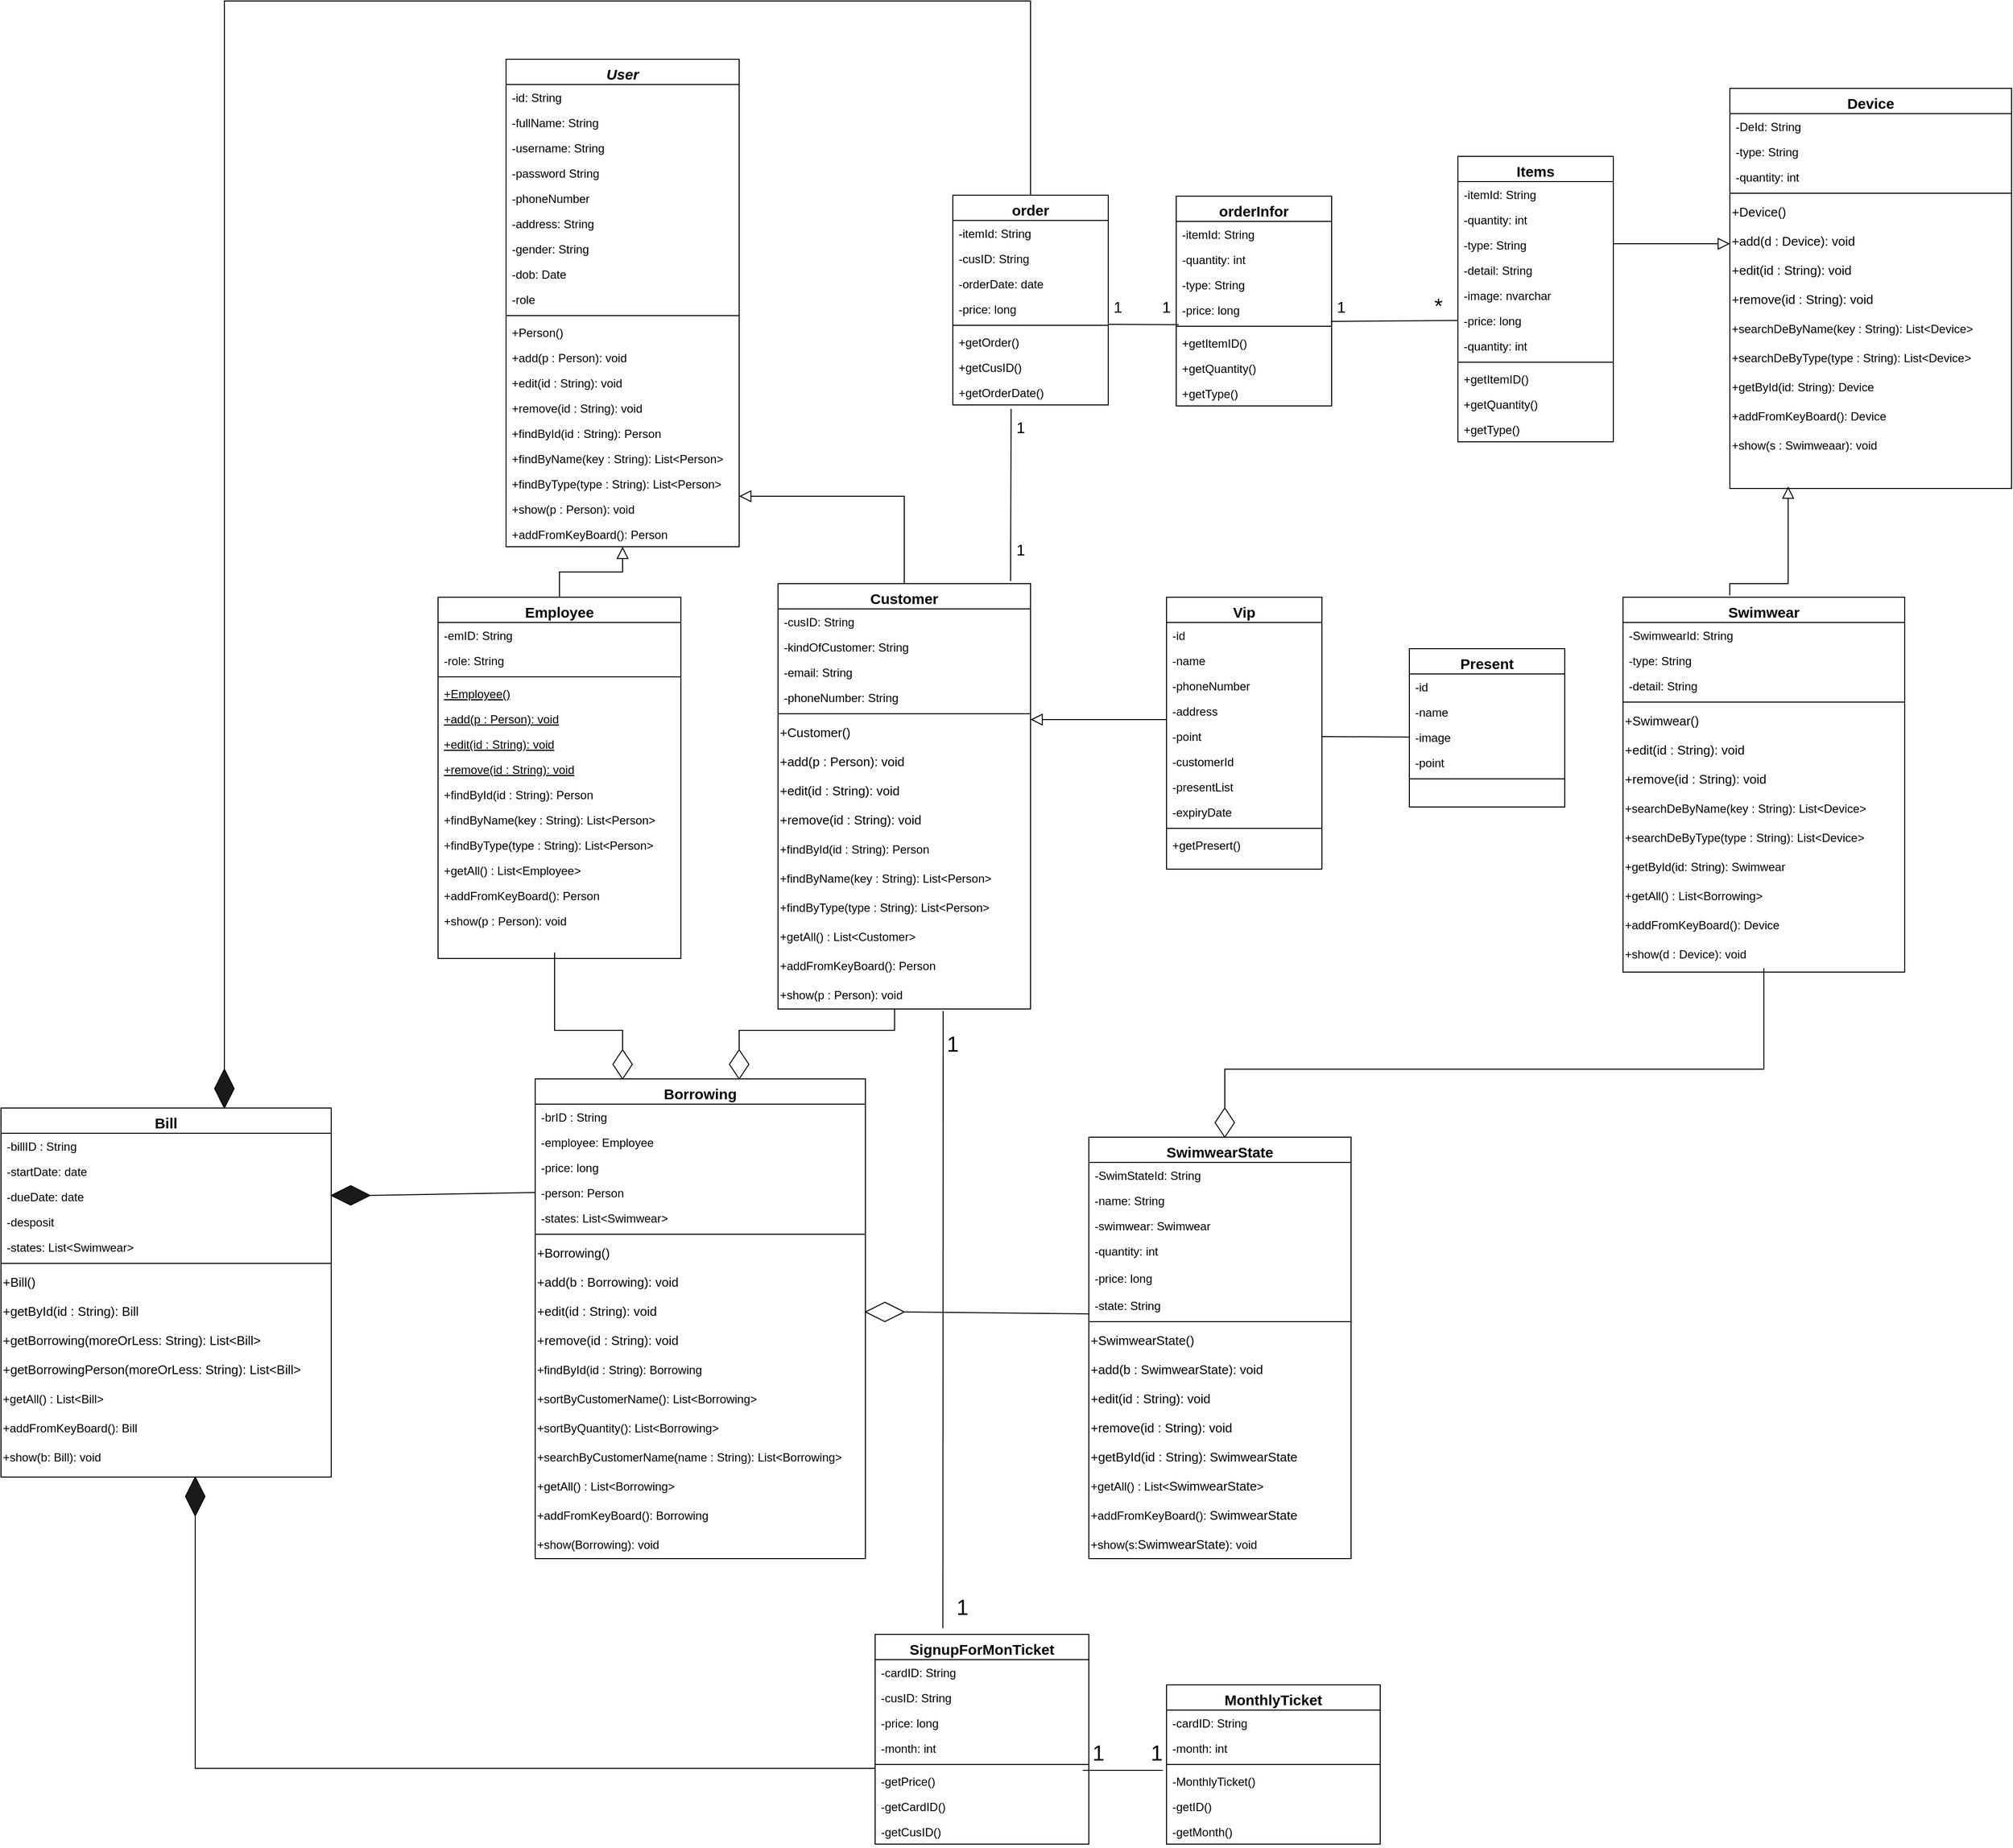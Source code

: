 <mxfile version="20.0.4" type="github">
  <diagram id="C5RBs43oDa-KdzZeNtuy" name="Page-1">
    <mxGraphModel dx="2605" dy="993" grid="1" gridSize="10" guides="1" tooltips="1" connect="1" arrows="1" fold="1" page="1" pageScale="1" pageWidth="827" pageHeight="1169" math="0" shadow="0">
      <root>
        <mxCell id="WIyWlLk6GJQsqaUBKTNV-0" />
        <mxCell id="WIyWlLk6GJQsqaUBKTNV-1" parent="WIyWlLk6GJQsqaUBKTNV-0" />
        <mxCell id="zkfFHV4jXpPFQw0GAbJ--0" value="User" style="swimlane;fontStyle=3;align=center;verticalAlign=top;childLayout=stackLayout;horizontal=1;startSize=26;horizontalStack=0;resizeParent=1;resizeLast=0;collapsible=1;marginBottom=0;rounded=0;shadow=0;strokeWidth=1;fontSize=15;" parent="WIyWlLk6GJQsqaUBKTNV-1" vertex="1">
          <mxGeometry x="80" y="80" width="240" height="502" as="geometry">
            <mxRectangle x="230" y="140" width="160" height="26" as="alternateBounds" />
          </mxGeometry>
        </mxCell>
        <mxCell id="zkfFHV4jXpPFQw0GAbJ--1" value="-id: String" style="text;align=left;verticalAlign=top;spacingLeft=4;spacingRight=4;overflow=hidden;rotatable=0;points=[[0,0.5],[1,0.5]];portConstraint=eastwest;" parent="zkfFHV4jXpPFQw0GAbJ--0" vertex="1">
          <mxGeometry y="26" width="240" height="26" as="geometry" />
        </mxCell>
        <mxCell id="zkfFHV4jXpPFQw0GAbJ--3" value="-fullName: String" style="text;align=left;verticalAlign=top;spacingLeft=4;spacingRight=4;overflow=hidden;rotatable=0;points=[[0,0.5],[1,0.5]];portConstraint=eastwest;rounded=0;shadow=0;html=0;" parent="zkfFHV4jXpPFQw0GAbJ--0" vertex="1">
          <mxGeometry y="52" width="240" height="26" as="geometry" />
        </mxCell>
        <mxCell id="CpSPs4R8aBvfsqDVBA-J-162" value="-username: String" style="text;align=left;verticalAlign=top;spacingLeft=4;spacingRight=4;overflow=hidden;rotatable=0;points=[[0,0.5],[1,0.5]];portConstraint=eastwest;rounded=0;shadow=0;html=0;" parent="zkfFHV4jXpPFQw0GAbJ--0" vertex="1">
          <mxGeometry y="78" width="240" height="26" as="geometry" />
        </mxCell>
        <mxCell id="CpSPs4R8aBvfsqDVBA-J-163" value="-password String" style="text;align=left;verticalAlign=top;spacingLeft=4;spacingRight=4;overflow=hidden;rotatable=0;points=[[0,0.5],[1,0.5]];portConstraint=eastwest;rounded=0;shadow=0;html=0;" parent="zkfFHV4jXpPFQw0GAbJ--0" vertex="1">
          <mxGeometry y="104" width="240" height="26" as="geometry" />
        </mxCell>
        <mxCell id="VSFEl0KNJ44DRiUEqssa-25" value="-phoneNumber" style="text;align=left;verticalAlign=top;spacingLeft=4;spacingRight=4;overflow=hidden;rotatable=0;points=[[0,0.5],[1,0.5]];portConstraint=eastwest;rounded=0;shadow=0;html=0;" parent="zkfFHV4jXpPFQw0GAbJ--0" vertex="1">
          <mxGeometry y="130" width="240" height="26" as="geometry" />
        </mxCell>
        <mxCell id="CpSPs4R8aBvfsqDVBA-J-0" value="-address: String" style="text;align=left;verticalAlign=top;spacingLeft=4;spacingRight=4;overflow=hidden;rotatable=0;points=[[0,0.5],[1,0.5]];portConstraint=eastwest;rounded=0;shadow=0;html=0;" parent="zkfFHV4jXpPFQw0GAbJ--0" vertex="1">
          <mxGeometry y="156" width="240" height="26" as="geometry" />
        </mxCell>
        <mxCell id="CpSPs4R8aBvfsqDVBA-J-1" value="-gender: String" style="text;align=left;verticalAlign=top;spacingLeft=4;spacingRight=4;overflow=hidden;rotatable=0;points=[[0,0.5],[1,0.5]];portConstraint=eastwest;rounded=0;shadow=0;html=0;" parent="zkfFHV4jXpPFQw0GAbJ--0" vertex="1">
          <mxGeometry y="182" width="240" height="26" as="geometry" />
        </mxCell>
        <mxCell id="CpSPs4R8aBvfsqDVBA-J-2" value="-dob: Date" style="text;align=left;verticalAlign=top;spacingLeft=4;spacingRight=4;overflow=hidden;rotatable=0;points=[[0,0.5],[1,0.5]];portConstraint=eastwest;rounded=0;shadow=0;html=0;" parent="zkfFHV4jXpPFQw0GAbJ--0" vertex="1">
          <mxGeometry y="208" width="240" height="26" as="geometry" />
        </mxCell>
        <mxCell id="VSFEl0KNJ44DRiUEqssa-26" value="-role" style="text;align=left;verticalAlign=top;spacingLeft=4;spacingRight=4;overflow=hidden;rotatable=0;points=[[0,0.5],[1,0.5]];portConstraint=eastwest;rounded=0;shadow=0;html=0;" parent="zkfFHV4jXpPFQw0GAbJ--0" vertex="1">
          <mxGeometry y="234" width="240" height="26" as="geometry" />
        </mxCell>
        <mxCell id="zkfFHV4jXpPFQw0GAbJ--4" value="" style="line;html=1;strokeWidth=1;align=left;verticalAlign=middle;spacingTop=-1;spacingLeft=3;spacingRight=3;rotatable=0;labelPosition=right;points=[];portConstraint=eastwest;" parent="zkfFHV4jXpPFQw0GAbJ--0" vertex="1">
          <mxGeometry y="260" width="240" height="8" as="geometry" />
        </mxCell>
        <mxCell id="zkfFHV4jXpPFQw0GAbJ--5" value="+Person()" style="text;align=left;verticalAlign=top;spacingLeft=4;spacingRight=4;overflow=hidden;rotatable=0;points=[[0,0.5],[1,0.5]];portConstraint=eastwest;" parent="zkfFHV4jXpPFQw0GAbJ--0" vertex="1">
          <mxGeometry y="268" width="240" height="26" as="geometry" />
        </mxCell>
        <mxCell id="CpSPs4R8aBvfsqDVBA-J-3" value="+add(p : Person): void" style="text;align=left;verticalAlign=top;spacingLeft=4;spacingRight=4;overflow=hidden;rotatable=0;points=[[0,0.5],[1,0.5]];portConstraint=eastwest;" parent="zkfFHV4jXpPFQw0GAbJ--0" vertex="1">
          <mxGeometry y="294" width="240" height="26" as="geometry" />
        </mxCell>
        <mxCell id="CpSPs4R8aBvfsqDVBA-J-4" value="+edit(id : String): void" style="text;align=left;verticalAlign=top;spacingLeft=4;spacingRight=4;overflow=hidden;rotatable=0;points=[[0,0.5],[1,0.5]];portConstraint=eastwest;" parent="zkfFHV4jXpPFQw0GAbJ--0" vertex="1">
          <mxGeometry y="320" width="240" height="26" as="geometry" />
        </mxCell>
        <mxCell id="CpSPs4R8aBvfsqDVBA-J-5" value="+remove(id : String): void" style="text;align=left;verticalAlign=top;spacingLeft=4;spacingRight=4;overflow=hidden;rotatable=0;points=[[0,0.5],[1,0.5]];portConstraint=eastwest;" parent="zkfFHV4jXpPFQw0GAbJ--0" vertex="1">
          <mxGeometry y="346" width="240" height="26" as="geometry" />
        </mxCell>
        <mxCell id="CpSPs4R8aBvfsqDVBA-J-6" value="+findById(id : String): Person" style="text;align=left;verticalAlign=top;spacingLeft=4;spacingRight=4;overflow=hidden;rotatable=0;points=[[0,0.5],[1,0.5]];portConstraint=eastwest;" parent="zkfFHV4jXpPFQw0GAbJ--0" vertex="1">
          <mxGeometry y="372" width="240" height="26" as="geometry" />
        </mxCell>
        <mxCell id="CpSPs4R8aBvfsqDVBA-J-7" value="+findByName(key : String): List&lt;Person&gt;" style="text;align=left;verticalAlign=top;spacingLeft=4;spacingRight=4;overflow=hidden;rotatable=0;points=[[0,0.5],[1,0.5]];portConstraint=eastwest;" parent="zkfFHV4jXpPFQw0GAbJ--0" vertex="1">
          <mxGeometry y="398" width="240" height="26" as="geometry" />
        </mxCell>
        <mxCell id="CpSPs4R8aBvfsqDVBA-J-10" value="+findByType(type : String): List&lt;Person&gt;" style="text;align=left;verticalAlign=top;spacingLeft=4;spacingRight=4;overflow=hidden;rotatable=0;points=[[0,0.5],[1,0.5]];portConstraint=eastwest;" parent="zkfFHV4jXpPFQw0GAbJ--0" vertex="1">
          <mxGeometry y="424" width="240" height="26" as="geometry" />
        </mxCell>
        <mxCell id="CpSPs4R8aBvfsqDVBA-J-11" value="+show(p : Person): void" style="text;align=left;verticalAlign=top;spacingLeft=4;spacingRight=4;overflow=hidden;rotatable=0;points=[[0,0.5],[1,0.5]];portConstraint=eastwest;" parent="zkfFHV4jXpPFQw0GAbJ--0" vertex="1">
          <mxGeometry y="450" width="240" height="26" as="geometry" />
        </mxCell>
        <mxCell id="CpSPs4R8aBvfsqDVBA-J-12" value="+addFromKeyBoard(): Person" style="text;align=left;verticalAlign=top;spacingLeft=4;spacingRight=4;overflow=hidden;rotatable=0;points=[[0,0.5],[1,0.5]];portConstraint=eastwest;" parent="zkfFHV4jXpPFQw0GAbJ--0" vertex="1">
          <mxGeometry y="476" width="240" height="26" as="geometry" />
        </mxCell>
        <mxCell id="zkfFHV4jXpPFQw0GAbJ--6" value="Employee" style="swimlane;fontStyle=1;align=center;verticalAlign=top;childLayout=stackLayout;horizontal=1;startSize=26;horizontalStack=0;resizeParent=1;resizeLast=0;collapsible=1;marginBottom=0;rounded=0;shadow=0;strokeWidth=1;fontSize=15;" parent="WIyWlLk6GJQsqaUBKTNV-1" vertex="1">
          <mxGeometry x="10" y="634" width="250" height="372" as="geometry">
            <mxRectangle x="130" y="380" width="160" height="26" as="alternateBounds" />
          </mxGeometry>
        </mxCell>
        <mxCell id="zkfFHV4jXpPFQw0GAbJ--7" value="-emID: String" style="text;align=left;verticalAlign=top;spacingLeft=4;spacingRight=4;overflow=hidden;rotatable=0;points=[[0,0.5],[1,0.5]];portConstraint=eastwest;" parent="zkfFHV4jXpPFQw0GAbJ--6" vertex="1">
          <mxGeometry y="26" width="250" height="26" as="geometry" />
        </mxCell>
        <mxCell id="CpSPs4R8aBvfsqDVBA-J-15" value="-role: String" style="text;align=left;verticalAlign=top;spacingLeft=4;spacingRight=4;overflow=hidden;rotatable=0;points=[[0,0.5],[1,0.5]];portConstraint=eastwest;rounded=0;shadow=0;html=0;" parent="zkfFHV4jXpPFQw0GAbJ--6" vertex="1">
          <mxGeometry y="52" width="250" height="26" as="geometry" />
        </mxCell>
        <mxCell id="zkfFHV4jXpPFQw0GAbJ--9" value="" style="line;html=1;strokeWidth=1;align=left;verticalAlign=middle;spacingTop=-1;spacingLeft=3;spacingRight=3;rotatable=0;labelPosition=right;points=[];portConstraint=eastwest;" parent="zkfFHV4jXpPFQw0GAbJ--6" vertex="1">
          <mxGeometry y="78" width="250" height="8" as="geometry" />
        </mxCell>
        <mxCell id="zkfFHV4jXpPFQw0GAbJ--10" value="+Employee()" style="text;align=left;verticalAlign=top;spacingLeft=4;spacingRight=4;overflow=hidden;rotatable=0;points=[[0,0.5],[1,0.5]];portConstraint=eastwest;fontStyle=4" parent="zkfFHV4jXpPFQw0GAbJ--6" vertex="1">
          <mxGeometry y="86" width="250" height="26" as="geometry" />
        </mxCell>
        <mxCell id="CpSPs4R8aBvfsqDVBA-J-16" value="+add(p : Person): void" style="text;align=left;verticalAlign=top;spacingLeft=4;spacingRight=4;overflow=hidden;rotatable=0;points=[[0,0.5],[1,0.5]];portConstraint=eastwest;fontStyle=4" parent="zkfFHV4jXpPFQw0GAbJ--6" vertex="1">
          <mxGeometry y="112" width="250" height="26" as="geometry" />
        </mxCell>
        <mxCell id="CpSPs4R8aBvfsqDVBA-J-17" value="+edit(id : String): void" style="text;align=left;verticalAlign=top;spacingLeft=4;spacingRight=4;overflow=hidden;rotatable=0;points=[[0,0.5],[1,0.5]];portConstraint=eastwest;fontStyle=4" parent="zkfFHV4jXpPFQw0GAbJ--6" vertex="1">
          <mxGeometry y="138" width="250" height="26" as="geometry" />
        </mxCell>
        <mxCell id="CpSPs4R8aBvfsqDVBA-J-18" value="+remove(id : String): void" style="text;align=left;verticalAlign=top;spacingLeft=4;spacingRight=4;overflow=hidden;rotatable=0;points=[[0,0.5],[1,0.5]];portConstraint=eastwest;fontStyle=4" parent="zkfFHV4jXpPFQw0GAbJ--6" vertex="1">
          <mxGeometry y="164" width="250" height="26" as="geometry" />
        </mxCell>
        <mxCell id="zkfFHV4jXpPFQw0GAbJ--11" value="+findById(id : String): Person" style="text;align=left;verticalAlign=top;spacingLeft=4;spacingRight=4;overflow=hidden;rotatable=0;points=[[0,0.5],[1,0.5]];portConstraint=eastwest;" parent="zkfFHV4jXpPFQw0GAbJ--6" vertex="1">
          <mxGeometry y="190" width="250" height="26" as="geometry" />
        </mxCell>
        <mxCell id="CpSPs4R8aBvfsqDVBA-J-19" value="+findByName(key : String): List&lt;Person&gt;" style="text;align=left;verticalAlign=top;spacingLeft=4;spacingRight=4;overflow=hidden;rotatable=0;points=[[0,0.5],[1,0.5]];portConstraint=eastwest;" parent="zkfFHV4jXpPFQw0GAbJ--6" vertex="1">
          <mxGeometry y="216" width="250" height="26" as="geometry" />
        </mxCell>
        <mxCell id="CpSPs4R8aBvfsqDVBA-J-20" value="+findByType(type : String): List&lt;Person&gt;" style="text;align=left;verticalAlign=top;spacingLeft=4;spacingRight=4;overflow=hidden;rotatable=0;points=[[0,0.5],[1,0.5]];portConstraint=eastwest;" parent="zkfFHV4jXpPFQw0GAbJ--6" vertex="1">
          <mxGeometry y="242" width="250" height="26" as="geometry" />
        </mxCell>
        <mxCell id="CpSPs4R8aBvfsqDVBA-J-21" value="+getAll() : List&lt;Employee&gt;" style="text;align=left;verticalAlign=top;spacingLeft=4;spacingRight=4;overflow=hidden;rotatable=0;points=[[0,0.5],[1,0.5]];portConstraint=eastwest;" parent="zkfFHV4jXpPFQw0GAbJ--6" vertex="1">
          <mxGeometry y="268" width="250" height="26" as="geometry" />
        </mxCell>
        <mxCell id="CpSPs4R8aBvfsqDVBA-J-22" value="+addFromKeyBoard(): Person" style="text;align=left;verticalAlign=top;spacingLeft=4;spacingRight=4;overflow=hidden;rotatable=0;points=[[0,0.5],[1,0.5]];portConstraint=eastwest;" parent="zkfFHV4jXpPFQw0GAbJ--6" vertex="1">
          <mxGeometry y="294" width="250" height="26" as="geometry" />
        </mxCell>
        <mxCell id="CpSPs4R8aBvfsqDVBA-J-23" value="+show(p : Person): void" style="text;align=left;verticalAlign=top;spacingLeft=4;spacingRight=4;overflow=hidden;rotatable=0;points=[[0,0.5],[1,0.5]];portConstraint=eastwest;" parent="zkfFHV4jXpPFQw0GAbJ--6" vertex="1">
          <mxGeometry y="320" width="250" height="26" as="geometry" />
        </mxCell>
        <mxCell id="zkfFHV4jXpPFQw0GAbJ--12" value="" style="endArrow=block;endSize=10;endFill=0;shadow=0;strokeWidth=1;rounded=0;edgeStyle=elbowEdgeStyle;elbow=vertical;" parent="WIyWlLk6GJQsqaUBKTNV-1" source="zkfFHV4jXpPFQw0GAbJ--6" target="zkfFHV4jXpPFQw0GAbJ--0" edge="1">
          <mxGeometry width="160" relative="1" as="geometry">
            <mxPoint x="200" y="203" as="sourcePoint" />
            <mxPoint x="200" y="203" as="targetPoint" />
          </mxGeometry>
        </mxCell>
        <mxCell id="zkfFHV4jXpPFQw0GAbJ--13" value="Customer" style="swimlane;fontStyle=1;align=center;verticalAlign=top;childLayout=stackLayout;horizontal=1;startSize=26;horizontalStack=0;resizeParent=1;resizeLast=0;collapsible=1;marginBottom=0;rounded=0;shadow=0;strokeWidth=1;fontSize=15;" parent="WIyWlLk6GJQsqaUBKTNV-1" vertex="1">
          <mxGeometry x="360" y="620" width="260" height="438" as="geometry">
            <mxRectangle x="340" y="380" width="170" height="26" as="alternateBounds" />
          </mxGeometry>
        </mxCell>
        <mxCell id="zkfFHV4jXpPFQw0GAbJ--14" value="-cusID: String" style="text;align=left;verticalAlign=top;spacingLeft=4;spacingRight=4;overflow=hidden;rotatable=0;points=[[0,0.5],[1,0.5]];portConstraint=eastwest;" parent="zkfFHV4jXpPFQw0GAbJ--13" vertex="1">
          <mxGeometry y="26" width="260" height="26" as="geometry" />
        </mxCell>
        <mxCell id="CpSPs4R8aBvfsqDVBA-J-24" value="-kindOfCustomer: String" style="text;align=left;verticalAlign=top;spacingLeft=4;spacingRight=4;overflow=hidden;rotatable=0;points=[[0,0.5],[1,0.5]];portConstraint=eastwest;" parent="zkfFHV4jXpPFQw0GAbJ--13" vertex="1">
          <mxGeometry y="52" width="260" height="26" as="geometry" />
        </mxCell>
        <mxCell id="CpSPs4R8aBvfsqDVBA-J-25" value="-email: String" style="text;align=left;verticalAlign=top;spacingLeft=4;spacingRight=4;overflow=hidden;rotatable=0;points=[[0,0.5],[1,0.5]];portConstraint=eastwest;" parent="zkfFHV4jXpPFQw0GAbJ--13" vertex="1">
          <mxGeometry y="78" width="260" height="26" as="geometry" />
        </mxCell>
        <mxCell id="CpSPs4R8aBvfsqDVBA-J-29" value="-phoneNumber: String" style="text;align=left;verticalAlign=top;spacingLeft=4;spacingRight=4;overflow=hidden;rotatable=0;points=[[0,0.5],[1,0.5]];portConstraint=eastwest;" parent="zkfFHV4jXpPFQw0GAbJ--13" vertex="1">
          <mxGeometry y="104" width="260" height="26" as="geometry" />
        </mxCell>
        <mxCell id="zkfFHV4jXpPFQw0GAbJ--15" value="" style="line;html=1;strokeWidth=1;align=left;verticalAlign=middle;spacingTop=-1;spacingLeft=3;spacingRight=3;rotatable=0;labelPosition=right;points=[];portConstraint=eastwest;" parent="zkfFHV4jXpPFQw0GAbJ--13" vertex="1">
          <mxGeometry y="130" width="260" height="8" as="geometry" />
        </mxCell>
        <mxCell id="CpSPs4R8aBvfsqDVBA-J-30" value="+Customer()" style="text;html=1;align=left;verticalAlign=middle;resizable=0;points=[];autosize=1;strokeColor=none;fillColor=none;fontSize=13;" parent="zkfFHV4jXpPFQw0GAbJ--13" vertex="1">
          <mxGeometry y="138" width="260" height="30" as="geometry" />
        </mxCell>
        <mxCell id="CpSPs4R8aBvfsqDVBA-J-32" value="+add(p : Person): void" style="text;html=1;align=left;verticalAlign=middle;resizable=0;points=[];autosize=1;strokeColor=none;fillColor=none;fontSize=13;" parent="zkfFHV4jXpPFQw0GAbJ--13" vertex="1">
          <mxGeometry y="168" width="260" height="30" as="geometry" />
        </mxCell>
        <mxCell id="CpSPs4R8aBvfsqDVBA-J-33" value="+edit(id : String): void" style="text;html=1;align=left;verticalAlign=middle;resizable=0;points=[];autosize=1;strokeColor=none;fillColor=none;fontSize=13;" parent="zkfFHV4jXpPFQw0GAbJ--13" vertex="1">
          <mxGeometry y="198" width="260" height="30" as="geometry" />
        </mxCell>
        <mxCell id="CpSPs4R8aBvfsqDVBA-J-34" value="+remove(id : String): void" style="text;html=1;align=left;verticalAlign=middle;resizable=0;points=[];autosize=1;strokeColor=none;fillColor=none;fontSize=13;" parent="zkfFHV4jXpPFQw0GAbJ--13" vertex="1">
          <mxGeometry y="228" width="260" height="30" as="geometry" />
        </mxCell>
        <mxCell id="CpSPs4R8aBvfsqDVBA-J-35" value="&lt;span style=&quot;font-size: 12px;&quot;&gt;+findById(id : String): Person&lt;/span&gt;" style="text;html=1;align=left;verticalAlign=middle;resizable=0;points=[];autosize=1;strokeColor=none;fillColor=none;fontSize=13;" parent="zkfFHV4jXpPFQw0GAbJ--13" vertex="1">
          <mxGeometry y="258" width="260" height="30" as="geometry" />
        </mxCell>
        <mxCell id="CpSPs4R8aBvfsqDVBA-J-36" value="&lt;span style=&quot;font-size: 12px;&quot;&gt;+findByName(key : String): List&amp;lt;Person&amp;gt;&lt;/span&gt;" style="text;html=1;align=left;verticalAlign=middle;resizable=0;points=[];autosize=1;strokeColor=none;fillColor=none;fontSize=13;" parent="zkfFHV4jXpPFQw0GAbJ--13" vertex="1">
          <mxGeometry y="288" width="260" height="30" as="geometry" />
        </mxCell>
        <mxCell id="CpSPs4R8aBvfsqDVBA-J-37" value="&lt;span style=&quot;font-size: 12px;&quot;&gt;+findByType(type : String): List&amp;lt;Person&amp;gt;&lt;/span&gt;" style="text;html=1;align=left;verticalAlign=middle;resizable=0;points=[];autosize=1;strokeColor=none;fillColor=none;fontSize=13;" parent="zkfFHV4jXpPFQw0GAbJ--13" vertex="1">
          <mxGeometry y="318" width="260" height="30" as="geometry" />
        </mxCell>
        <mxCell id="CpSPs4R8aBvfsqDVBA-J-38" value="&lt;span style=&quot;font-size: 12px;&quot;&gt;+getAll() : List&amp;lt;Customer&amp;gt;&lt;/span&gt;" style="text;html=1;align=left;verticalAlign=middle;resizable=0;points=[];autosize=1;strokeColor=none;fillColor=none;fontSize=13;" parent="zkfFHV4jXpPFQw0GAbJ--13" vertex="1">
          <mxGeometry y="348" width="260" height="30" as="geometry" />
        </mxCell>
        <mxCell id="CpSPs4R8aBvfsqDVBA-J-39" value="&lt;span style=&quot;font-size: 12px;&quot;&gt;+addFromKeyBoard(): Person&lt;/span&gt;" style="text;html=1;align=left;verticalAlign=middle;resizable=0;points=[];autosize=1;strokeColor=none;fillColor=none;fontSize=13;" parent="zkfFHV4jXpPFQw0GAbJ--13" vertex="1">
          <mxGeometry y="378" width="260" height="30" as="geometry" />
        </mxCell>
        <mxCell id="CpSPs4R8aBvfsqDVBA-J-40" value="&lt;span style=&quot;font-size: 12px;&quot;&gt;+show(p : Person): void&lt;/span&gt;" style="text;html=1;align=left;verticalAlign=middle;resizable=0;points=[];autosize=1;strokeColor=none;fillColor=none;fontSize=13;" parent="zkfFHV4jXpPFQw0GAbJ--13" vertex="1">
          <mxGeometry y="408" width="260" height="30" as="geometry" />
        </mxCell>
        <mxCell id="zkfFHV4jXpPFQw0GAbJ--16" value="" style="endArrow=block;endSize=10;endFill=0;shadow=0;strokeWidth=1;rounded=0;edgeStyle=elbowEdgeStyle;elbow=vertical;" parent="WIyWlLk6GJQsqaUBKTNV-1" source="zkfFHV4jXpPFQw0GAbJ--13" target="zkfFHV4jXpPFQw0GAbJ--0" edge="1">
          <mxGeometry width="160" relative="1" as="geometry">
            <mxPoint x="210" y="373" as="sourcePoint" />
            <mxPoint x="310" y="271" as="targetPoint" />
            <Array as="points">
              <mxPoint x="280" y="530" />
              <mxPoint x="300" y="550" />
              <mxPoint x="340" y="560" />
            </Array>
          </mxGeometry>
        </mxCell>
        <mxCell id="CpSPs4R8aBvfsqDVBA-J-83" value="Borrowing" style="swimlane;fontStyle=1;align=center;verticalAlign=top;childLayout=stackLayout;horizontal=1;startSize=26;horizontalStack=0;resizeParent=1;resizeLast=0;collapsible=1;marginBottom=0;rounded=0;shadow=0;strokeWidth=1;fontSize=15;" parent="WIyWlLk6GJQsqaUBKTNV-1" vertex="1">
          <mxGeometry x="110" y="1130" width="340" height="494" as="geometry">
            <mxRectangle x="340" y="380" width="170" height="26" as="alternateBounds" />
          </mxGeometry>
        </mxCell>
        <mxCell id="CpSPs4R8aBvfsqDVBA-J-84" value="-brID : String" style="text;align=left;verticalAlign=top;spacingLeft=4;spacingRight=4;overflow=hidden;rotatable=0;points=[[0,0.5],[1,0.5]];portConstraint=eastwest;" parent="CpSPs4R8aBvfsqDVBA-J-83" vertex="1">
          <mxGeometry y="26" width="340" height="26" as="geometry" />
        </mxCell>
        <mxCell id="CpSPs4R8aBvfsqDVBA-J-85" value="-employee: Employee" style="text;align=left;verticalAlign=top;spacingLeft=4;spacingRight=4;overflow=hidden;rotatable=0;points=[[0,0.5],[1,0.5]];portConstraint=eastwest;" parent="CpSPs4R8aBvfsqDVBA-J-83" vertex="1">
          <mxGeometry y="52" width="340" height="26" as="geometry" />
        </mxCell>
        <mxCell id="CpSPs4R8aBvfsqDVBA-J-86" value="-price: long" style="text;align=left;verticalAlign=top;spacingLeft=4;spacingRight=4;overflow=hidden;rotatable=0;points=[[0,0.5],[1,0.5]];portConstraint=eastwest;" parent="CpSPs4R8aBvfsqDVBA-J-83" vertex="1">
          <mxGeometry y="78" width="340" height="26" as="geometry" />
        </mxCell>
        <mxCell id="CpSPs4R8aBvfsqDVBA-J-87" value="-person: Person" style="text;align=left;verticalAlign=top;spacingLeft=4;spacingRight=4;overflow=hidden;rotatable=0;points=[[0,0.5],[1,0.5]];portConstraint=eastwest;" parent="CpSPs4R8aBvfsqDVBA-J-83" vertex="1">
          <mxGeometry y="104" width="340" height="26" as="geometry" />
        </mxCell>
        <mxCell id="CpSPs4R8aBvfsqDVBA-J-101" value="-states: List&lt;Swimwear&gt;" style="text;align=left;verticalAlign=top;spacingLeft=4;spacingRight=4;overflow=hidden;rotatable=0;points=[[0,0.5],[1,0.5]];portConstraint=eastwest;" parent="CpSPs4R8aBvfsqDVBA-J-83" vertex="1">
          <mxGeometry y="130" width="340" height="26" as="geometry" />
        </mxCell>
        <mxCell id="CpSPs4R8aBvfsqDVBA-J-88" value="" style="line;html=1;strokeWidth=1;align=left;verticalAlign=middle;spacingTop=-1;spacingLeft=3;spacingRight=3;rotatable=0;labelPosition=right;points=[];portConstraint=eastwest;" parent="CpSPs4R8aBvfsqDVBA-J-83" vertex="1">
          <mxGeometry y="156" width="340" height="8" as="geometry" />
        </mxCell>
        <mxCell id="CpSPs4R8aBvfsqDVBA-J-89" value="+Borrowing()" style="text;html=1;align=left;verticalAlign=middle;resizable=0;points=[];autosize=1;strokeColor=none;fillColor=none;fontSize=13;" parent="CpSPs4R8aBvfsqDVBA-J-83" vertex="1">
          <mxGeometry y="164" width="340" height="30" as="geometry" />
        </mxCell>
        <mxCell id="CpSPs4R8aBvfsqDVBA-J-90" value="+add(b : Borrowing): void" style="text;html=1;align=left;verticalAlign=middle;resizable=0;points=[];autosize=1;strokeColor=none;fillColor=none;fontSize=13;" parent="CpSPs4R8aBvfsqDVBA-J-83" vertex="1">
          <mxGeometry y="194" width="340" height="30" as="geometry" />
        </mxCell>
        <mxCell id="CpSPs4R8aBvfsqDVBA-J-91" value="+edit(id : String): void" style="text;html=1;align=left;verticalAlign=middle;resizable=0;points=[];autosize=1;strokeColor=none;fillColor=none;fontSize=13;" parent="CpSPs4R8aBvfsqDVBA-J-83" vertex="1">
          <mxGeometry y="224" width="340" height="30" as="geometry" />
        </mxCell>
        <mxCell id="CpSPs4R8aBvfsqDVBA-J-92" value="+remove(id : String): void" style="text;html=1;align=left;verticalAlign=middle;resizable=0;points=[];autosize=1;strokeColor=none;fillColor=none;fontSize=13;" parent="CpSPs4R8aBvfsqDVBA-J-83" vertex="1">
          <mxGeometry y="254" width="340" height="30" as="geometry" />
        </mxCell>
        <mxCell id="CpSPs4R8aBvfsqDVBA-J-93" value="&lt;span style=&quot;font-size: 12px;&quot;&gt;+findById(id : String): Borrowing&lt;/span&gt;" style="text;html=1;align=left;verticalAlign=middle;resizable=0;points=[];autosize=1;strokeColor=none;fillColor=none;fontSize=13;" parent="CpSPs4R8aBvfsqDVBA-J-83" vertex="1">
          <mxGeometry y="284" width="340" height="30" as="geometry" />
        </mxCell>
        <mxCell id="CpSPs4R8aBvfsqDVBA-J-94" value="&lt;span style=&quot;font-size: 12px;&quot;&gt;+sortByCustomerName(): List&amp;lt;Borrowing&amp;gt;&lt;/span&gt;" style="text;html=1;align=left;verticalAlign=middle;resizable=0;points=[];autosize=1;strokeColor=none;fillColor=none;fontSize=13;" parent="CpSPs4R8aBvfsqDVBA-J-83" vertex="1">
          <mxGeometry y="314" width="340" height="30" as="geometry" />
        </mxCell>
        <mxCell id="CpSPs4R8aBvfsqDVBA-J-95" value="&lt;span style=&quot;font-size: 12px;&quot;&gt;+sortByQuantity(): List&amp;lt;Borrowing&amp;gt;&lt;/span&gt;" style="text;html=1;align=left;verticalAlign=middle;resizable=0;points=[];autosize=1;strokeColor=none;fillColor=none;fontSize=13;" parent="CpSPs4R8aBvfsqDVBA-J-83" vertex="1">
          <mxGeometry y="344" width="340" height="30" as="geometry" />
        </mxCell>
        <mxCell id="CpSPs4R8aBvfsqDVBA-J-96" value="&lt;span style=&quot;font-size: 12px;&quot;&gt;+searchByCustomerName(name : String): List&amp;lt;Borrowing&amp;gt;&lt;/span&gt;" style="text;html=1;align=left;verticalAlign=middle;resizable=0;points=[];autosize=1;strokeColor=none;fillColor=none;fontSize=13;" parent="CpSPs4R8aBvfsqDVBA-J-83" vertex="1">
          <mxGeometry y="374" width="340" height="30" as="geometry" />
        </mxCell>
        <mxCell id="CpSPs4R8aBvfsqDVBA-J-102" value="&lt;span style=&quot;font-size: 12px;&quot;&gt;+getAll() : List&amp;lt;Borrowing&amp;gt;&lt;/span&gt;" style="text;html=1;align=left;verticalAlign=middle;resizable=0;points=[];autosize=1;strokeColor=none;fillColor=none;fontSize=13;" parent="CpSPs4R8aBvfsqDVBA-J-83" vertex="1">
          <mxGeometry y="404" width="340" height="30" as="geometry" />
        </mxCell>
        <mxCell id="CpSPs4R8aBvfsqDVBA-J-97" value="&lt;span style=&quot;font-size: 12px;&quot;&gt;+addFromKeyBoard(): Borrowing&lt;/span&gt;" style="text;html=1;align=left;verticalAlign=middle;resizable=0;points=[];autosize=1;strokeColor=none;fillColor=none;fontSize=13;" parent="CpSPs4R8aBvfsqDVBA-J-83" vertex="1">
          <mxGeometry y="434" width="340" height="30" as="geometry" />
        </mxCell>
        <mxCell id="CpSPs4R8aBvfsqDVBA-J-98" value="&lt;span style=&quot;font-size: 12px;&quot;&gt;+show(Borrowing): void&lt;/span&gt;" style="text;html=1;align=left;verticalAlign=middle;resizable=0;points=[];autosize=1;strokeColor=none;fillColor=none;fontSize=13;" parent="CpSPs4R8aBvfsqDVBA-J-83" vertex="1">
          <mxGeometry y="464" width="340" height="30" as="geometry" />
        </mxCell>
        <mxCell id="CpSPs4R8aBvfsqDVBA-J-104" value="Bill" style="swimlane;fontStyle=1;align=center;verticalAlign=top;childLayout=stackLayout;horizontal=1;startSize=26;horizontalStack=0;resizeParent=1;resizeLast=0;collapsible=1;marginBottom=0;rounded=0;shadow=0;strokeWidth=1;fontSize=15;" parent="WIyWlLk6GJQsqaUBKTNV-1" vertex="1">
          <mxGeometry x="-440" y="1160" width="340" height="380" as="geometry">
            <mxRectangle x="340" y="380" width="170" height="26" as="alternateBounds" />
          </mxGeometry>
        </mxCell>
        <mxCell id="CpSPs4R8aBvfsqDVBA-J-105" value="-billID : String" style="text;align=left;verticalAlign=top;spacingLeft=4;spacingRight=4;overflow=hidden;rotatable=0;points=[[0,0.5],[1,0.5]];portConstraint=eastwest;" parent="CpSPs4R8aBvfsqDVBA-J-104" vertex="1">
          <mxGeometry y="26" width="340" height="26" as="geometry" />
        </mxCell>
        <mxCell id="CpSPs4R8aBvfsqDVBA-J-106" value="-startDate: date" style="text;align=left;verticalAlign=top;spacingLeft=4;spacingRight=4;overflow=hidden;rotatable=0;points=[[0,0.5],[1,0.5]];portConstraint=eastwest;" parent="CpSPs4R8aBvfsqDVBA-J-104" vertex="1">
          <mxGeometry y="52" width="340" height="26" as="geometry" />
        </mxCell>
        <mxCell id="CpSPs4R8aBvfsqDVBA-J-107" value="-dueDate: date" style="text;align=left;verticalAlign=top;spacingLeft=4;spacingRight=4;overflow=hidden;rotatable=0;points=[[0,0.5],[1,0.5]];portConstraint=eastwest;" parent="CpSPs4R8aBvfsqDVBA-J-104" vertex="1">
          <mxGeometry y="78" width="340" height="26" as="geometry" />
        </mxCell>
        <mxCell id="CpSPs4R8aBvfsqDVBA-J-108" value="-desposit" style="text;align=left;verticalAlign=top;spacingLeft=4;spacingRight=4;overflow=hidden;rotatable=0;points=[[0,0.5],[1,0.5]];portConstraint=eastwest;" parent="CpSPs4R8aBvfsqDVBA-J-104" vertex="1">
          <mxGeometry y="104" width="340" height="26" as="geometry" />
        </mxCell>
        <mxCell id="CpSPs4R8aBvfsqDVBA-J-109" value="-states: List&lt;Swimwear&gt;" style="text;align=left;verticalAlign=top;spacingLeft=4;spacingRight=4;overflow=hidden;rotatable=0;points=[[0,0.5],[1,0.5]];portConstraint=eastwest;" parent="CpSPs4R8aBvfsqDVBA-J-104" vertex="1">
          <mxGeometry y="130" width="340" height="26" as="geometry" />
        </mxCell>
        <mxCell id="CpSPs4R8aBvfsqDVBA-J-110" value="" style="line;html=1;strokeWidth=1;align=left;verticalAlign=middle;spacingTop=-1;spacingLeft=3;spacingRight=3;rotatable=0;labelPosition=right;points=[];portConstraint=eastwest;" parent="CpSPs4R8aBvfsqDVBA-J-104" vertex="1">
          <mxGeometry y="156" width="340" height="8" as="geometry" />
        </mxCell>
        <mxCell id="CpSPs4R8aBvfsqDVBA-J-111" value="+Bill()" style="text;html=1;align=left;verticalAlign=middle;resizable=0;points=[];autosize=1;strokeColor=none;fillColor=none;fontSize=13;" parent="CpSPs4R8aBvfsqDVBA-J-104" vertex="1">
          <mxGeometry y="164" width="340" height="30" as="geometry" />
        </mxCell>
        <mxCell id="CpSPs4R8aBvfsqDVBA-J-112" value="+getById(id : String): Bill" style="text;html=1;align=left;verticalAlign=middle;resizable=0;points=[];autosize=1;strokeColor=none;fillColor=none;fontSize=13;" parent="CpSPs4R8aBvfsqDVBA-J-104" vertex="1">
          <mxGeometry y="194" width="340" height="30" as="geometry" />
        </mxCell>
        <mxCell id="CpSPs4R8aBvfsqDVBA-J-113" value="+getBorrowing(moreOrLess: String): List&amp;lt;Bill&amp;gt;" style="text;html=1;align=left;verticalAlign=middle;resizable=0;points=[];autosize=1;strokeColor=none;fillColor=none;fontSize=13;" parent="CpSPs4R8aBvfsqDVBA-J-104" vertex="1">
          <mxGeometry y="224" width="340" height="30" as="geometry" />
        </mxCell>
        <mxCell id="CpSPs4R8aBvfsqDVBA-J-114" value="+getBorrowingPerson(moreOrLess: String): List&amp;lt;Bill&amp;gt;" style="text;html=1;align=left;verticalAlign=middle;resizable=0;points=[];autosize=1;strokeColor=none;fillColor=none;fontSize=13;" parent="CpSPs4R8aBvfsqDVBA-J-104" vertex="1">
          <mxGeometry y="254" width="340" height="30" as="geometry" />
        </mxCell>
        <mxCell id="CpSPs4R8aBvfsqDVBA-J-115" value="&lt;span style=&quot;font-size: 12px;&quot;&gt;+getAll() : List&amp;lt;Bill&amp;gt;&lt;/span&gt;" style="text;html=1;align=left;verticalAlign=middle;resizable=0;points=[];autosize=1;strokeColor=none;fillColor=none;fontSize=13;" parent="CpSPs4R8aBvfsqDVBA-J-104" vertex="1">
          <mxGeometry y="284" width="340" height="30" as="geometry" />
        </mxCell>
        <mxCell id="CpSPs4R8aBvfsqDVBA-J-116" value="&lt;span style=&quot;font-size: 12px;&quot;&gt;+addFromKeyBoard(): Bill&lt;/span&gt;" style="text;html=1;align=left;verticalAlign=middle;resizable=0;points=[];autosize=1;strokeColor=none;fillColor=none;fontSize=13;" parent="CpSPs4R8aBvfsqDVBA-J-104" vertex="1">
          <mxGeometry y="314" width="340" height="30" as="geometry" />
        </mxCell>
        <mxCell id="CpSPs4R8aBvfsqDVBA-J-117" value="&lt;span style=&quot;font-size: 12px;&quot;&gt;+show(b: Bill): void&lt;/span&gt;" style="text;html=1;align=left;verticalAlign=middle;resizable=0;points=[];autosize=1;strokeColor=none;fillColor=none;fontSize=13;" parent="CpSPs4R8aBvfsqDVBA-J-104" vertex="1">
          <mxGeometry y="344" width="340" height="30" as="geometry" />
        </mxCell>
        <mxCell id="CpSPs4R8aBvfsqDVBA-J-122" value="" style="rhombus;whiteSpace=wrap;html=1;fontSize=15;fillColor=#1A1A1A;" parent="WIyWlLk6GJQsqaUBKTNV-1" vertex="1">
          <mxGeometry x="-100" y="1240" width="40" height="20" as="geometry" />
        </mxCell>
        <mxCell id="CpSPs4R8aBvfsqDVBA-J-124" value="" style="endArrow=none;html=1;rounded=0;fontSize=15;entryX=0;entryY=0.5;entryDx=0;entryDy=0;" parent="WIyWlLk6GJQsqaUBKTNV-1" target="CpSPs4R8aBvfsqDVBA-J-87" edge="1">
          <mxGeometry width="50" height="50" relative="1" as="geometry">
            <mxPoint x="-60" y="1250" as="sourcePoint" />
            <mxPoint x="-10" y="1200" as="targetPoint" />
          </mxGeometry>
        </mxCell>
        <mxCell id="CpSPs4R8aBvfsqDVBA-J-125" value="" style="rhombus;whiteSpace=wrap;html=1;fontSize=15;" parent="WIyWlLk6GJQsqaUBKTNV-1" vertex="1">
          <mxGeometry x="190" y="1100" width="20" height="30" as="geometry" />
        </mxCell>
        <mxCell id="CpSPs4R8aBvfsqDVBA-J-126" value="" style="endArrow=none;html=1;rounded=0;fontSize=15;exitX=0.5;exitY=0;exitDx=0;exitDy=0;" parent="WIyWlLk6GJQsqaUBKTNV-1" source="CpSPs4R8aBvfsqDVBA-J-125" edge="1">
          <mxGeometry width="50" height="50" relative="1" as="geometry">
            <mxPoint x="30" y="1130" as="sourcePoint" />
            <mxPoint x="130" y="1000" as="targetPoint" />
            <Array as="points">
              <mxPoint x="200" y="1080" />
              <mxPoint x="130" y="1080" />
            </Array>
          </mxGeometry>
        </mxCell>
        <mxCell id="CpSPs4R8aBvfsqDVBA-J-128" value="" style="rhombus;whiteSpace=wrap;html=1;fontSize=15;" parent="WIyWlLk6GJQsqaUBKTNV-1" vertex="1">
          <mxGeometry x="310" y="1100" width="20" height="30" as="geometry" />
        </mxCell>
        <mxCell id="CpSPs4R8aBvfsqDVBA-J-129" value="" style="endArrow=none;html=1;rounded=0;fontSize=15;" parent="WIyWlLk6GJQsqaUBKTNV-1" source="CpSPs4R8aBvfsqDVBA-J-128" edge="1">
          <mxGeometry width="50" height="50" relative="1" as="geometry">
            <mxPoint x="290" y="1080" as="sourcePoint" />
            <mxPoint x="480" y="1058" as="targetPoint" />
            <Array as="points">
              <mxPoint x="320" y="1080" />
              <mxPoint x="480" y="1080" />
            </Array>
          </mxGeometry>
        </mxCell>
        <mxCell id="CpSPs4R8aBvfsqDVBA-J-130" value="SwimwearState" style="swimlane;fontStyle=1;align=center;verticalAlign=top;childLayout=stackLayout;horizontal=1;startSize=26;horizontalStack=0;resizeParent=1;resizeLast=0;collapsible=1;marginBottom=0;rounded=0;shadow=0;strokeWidth=1;fontSize=15;" parent="WIyWlLk6GJQsqaUBKTNV-1" vertex="1">
          <mxGeometry x="680" y="1190" width="270" height="434" as="geometry">
            <mxRectangle x="340" y="380" width="170" height="26" as="alternateBounds" />
          </mxGeometry>
        </mxCell>
        <mxCell id="CpSPs4R8aBvfsqDVBA-J-134" value="-SwimStateId: String" style="text;align=left;verticalAlign=top;spacingLeft=4;spacingRight=4;overflow=hidden;rotatable=0;points=[[0,0.5],[1,0.5]];portConstraint=eastwest;" parent="CpSPs4R8aBvfsqDVBA-J-130" vertex="1">
          <mxGeometry y="26" width="270" height="26" as="geometry" />
        </mxCell>
        <mxCell id="VSFEl0KNJ44DRiUEqssa-42" value="-name: String" style="text;align=left;verticalAlign=top;spacingLeft=4;spacingRight=4;overflow=hidden;rotatable=0;points=[[0,0.5],[1,0.5]];portConstraint=eastwest;" parent="CpSPs4R8aBvfsqDVBA-J-130" vertex="1">
          <mxGeometry y="52" width="270" height="26" as="geometry" />
        </mxCell>
        <mxCell id="VSFEl0KNJ44DRiUEqssa-41" value="-swimwear: Swimwear" style="text;align=left;verticalAlign=top;spacingLeft=4;spacingRight=4;overflow=hidden;rotatable=0;points=[[0,0.5],[1,0.5]];portConstraint=eastwest;" parent="CpSPs4R8aBvfsqDVBA-J-130" vertex="1">
          <mxGeometry y="78" width="270" height="26" as="geometry" />
        </mxCell>
        <mxCell id="CpSPs4R8aBvfsqDVBA-J-135" value="-quantity: int" style="text;align=left;verticalAlign=top;spacingLeft=4;spacingRight=4;overflow=hidden;rotatable=0;points=[[0,0.5],[1,0.5]];portConstraint=eastwest;" parent="CpSPs4R8aBvfsqDVBA-J-130" vertex="1">
          <mxGeometry y="104" width="270" height="28" as="geometry" />
        </mxCell>
        <mxCell id="cFNwyGRqWs5MfOy3c1cU-25" value="-price: long" style="text;align=left;verticalAlign=top;spacingLeft=4;spacingRight=4;overflow=hidden;rotatable=0;points=[[0,0.5],[1,0.5]];portConstraint=eastwest;" vertex="1" parent="CpSPs4R8aBvfsqDVBA-J-130">
          <mxGeometry y="132" width="270" height="28" as="geometry" />
        </mxCell>
        <mxCell id="CpSPs4R8aBvfsqDVBA-J-160" value="-state: String" style="text;align=left;verticalAlign=top;spacingLeft=4;spacingRight=4;overflow=hidden;rotatable=0;points=[[0,0.5],[1,0.5]];portConstraint=eastwest;" parent="CpSPs4R8aBvfsqDVBA-J-130" vertex="1">
          <mxGeometry y="160" width="270" height="26" as="geometry" />
        </mxCell>
        <mxCell id="CpSPs4R8aBvfsqDVBA-J-136" value="" style="line;html=1;strokeWidth=1;align=left;verticalAlign=middle;spacingTop=-1;spacingLeft=3;spacingRight=3;rotatable=0;labelPosition=right;points=[];portConstraint=eastwest;" parent="CpSPs4R8aBvfsqDVBA-J-130" vertex="1">
          <mxGeometry y="186" width="270" height="8" as="geometry" />
        </mxCell>
        <mxCell id="CpSPs4R8aBvfsqDVBA-J-137" value="+SwimwearState()" style="text;html=1;align=left;verticalAlign=middle;resizable=0;points=[];autosize=1;strokeColor=none;fillColor=none;fontSize=13;" parent="CpSPs4R8aBvfsqDVBA-J-130" vertex="1">
          <mxGeometry y="194" width="270" height="30" as="geometry" />
        </mxCell>
        <mxCell id="CpSPs4R8aBvfsqDVBA-J-138" value="+add(b : SwimwearState): void" style="text;html=1;align=left;verticalAlign=middle;resizable=0;points=[];autosize=1;strokeColor=none;fillColor=none;fontSize=13;" parent="CpSPs4R8aBvfsqDVBA-J-130" vertex="1">
          <mxGeometry y="224" width="270" height="30" as="geometry" />
        </mxCell>
        <mxCell id="CpSPs4R8aBvfsqDVBA-J-139" value="+edit(id : String): void" style="text;html=1;align=left;verticalAlign=middle;resizable=0;points=[];autosize=1;strokeColor=none;fillColor=none;fontSize=13;" parent="CpSPs4R8aBvfsqDVBA-J-130" vertex="1">
          <mxGeometry y="254" width="270" height="30" as="geometry" />
        </mxCell>
        <mxCell id="CpSPs4R8aBvfsqDVBA-J-140" value="+remove(id : String): void" style="text;html=1;align=left;verticalAlign=middle;resizable=0;points=[];autosize=1;strokeColor=none;fillColor=none;fontSize=13;" parent="CpSPs4R8aBvfsqDVBA-J-130" vertex="1">
          <mxGeometry y="284" width="270" height="30" as="geometry" />
        </mxCell>
        <mxCell id="CpSPs4R8aBvfsqDVBA-J-161" value="+getById(id : String): SwimwearState" style="text;html=1;align=left;verticalAlign=middle;resizable=0;points=[];autosize=1;strokeColor=none;fillColor=none;fontSize=13;" parent="CpSPs4R8aBvfsqDVBA-J-130" vertex="1">
          <mxGeometry y="314" width="270" height="30" as="geometry" />
        </mxCell>
        <mxCell id="CpSPs4R8aBvfsqDVBA-J-145" value="&lt;span style=&quot;font-size: 12px;&quot;&gt;+getAll() : List&amp;lt;&lt;/span&gt;SwimwearState&lt;span style=&quot;font-size: 12px;&quot;&gt;&amp;gt;&lt;/span&gt;" style="text;html=1;align=left;verticalAlign=middle;resizable=0;points=[];autosize=1;strokeColor=none;fillColor=none;fontSize=13;" parent="CpSPs4R8aBvfsqDVBA-J-130" vertex="1">
          <mxGeometry y="344" width="270" height="30" as="geometry" />
        </mxCell>
        <mxCell id="CpSPs4R8aBvfsqDVBA-J-146" value="&lt;span style=&quot;font-size: 12px;&quot;&gt;+addFromKeyBoard():&amp;nbsp;&lt;/span&gt;SwimwearState" style="text;html=1;align=left;verticalAlign=middle;resizable=0;points=[];autosize=1;strokeColor=none;fillColor=none;fontSize=13;" parent="CpSPs4R8aBvfsqDVBA-J-130" vertex="1">
          <mxGeometry y="374" width="270" height="30" as="geometry" />
        </mxCell>
        <mxCell id="CpSPs4R8aBvfsqDVBA-J-147" value="&lt;span style=&quot;font-size: 12px;&quot;&gt;+show(s:&lt;/span&gt;SwimwearState&lt;span style=&quot;font-size: 12px;&quot;&gt;): void&lt;/span&gt;" style="text;html=1;align=left;verticalAlign=middle;resizable=0;points=[];autosize=1;strokeColor=none;fillColor=none;fontSize=13;" parent="CpSPs4R8aBvfsqDVBA-J-130" vertex="1">
          <mxGeometry y="404" width="270" height="30" as="geometry" />
        </mxCell>
        <mxCell id="CpSPs4R8aBvfsqDVBA-J-148" value="Swimwear" style="swimlane;fontStyle=1;align=center;verticalAlign=top;childLayout=stackLayout;horizontal=1;startSize=26;horizontalStack=0;resizeParent=1;resizeLast=0;collapsible=1;marginBottom=0;rounded=0;shadow=0;strokeWidth=1;fontSize=15;" parent="WIyWlLk6GJQsqaUBKTNV-1" vertex="1">
          <mxGeometry x="1230" y="634" width="290" height="386" as="geometry">
            <mxRectangle x="340" y="380" width="170" height="26" as="alternateBounds" />
          </mxGeometry>
        </mxCell>
        <mxCell id="CpSPs4R8aBvfsqDVBA-J-149" value="-SwimwearId: String" style="text;align=left;verticalAlign=top;spacingLeft=4;spacingRight=4;overflow=hidden;rotatable=0;points=[[0,0.5],[1,0.5]];portConstraint=eastwest;" parent="CpSPs4R8aBvfsqDVBA-J-148" vertex="1">
          <mxGeometry y="26" width="290" height="26" as="geometry" />
        </mxCell>
        <mxCell id="CpSPs4R8aBvfsqDVBA-J-150" value="-type: String" style="text;align=left;verticalAlign=top;spacingLeft=4;spacingRight=4;overflow=hidden;rotatable=0;points=[[0,0.5],[1,0.5]];portConstraint=eastwest;" parent="CpSPs4R8aBvfsqDVBA-J-148" vertex="1">
          <mxGeometry y="52" width="290" height="26" as="geometry" />
        </mxCell>
        <mxCell id="cFNwyGRqWs5MfOy3c1cU-26" value="-detail: String" style="text;align=left;verticalAlign=top;spacingLeft=4;spacingRight=4;overflow=hidden;rotatable=0;points=[[0,0.5],[1,0.5]];portConstraint=eastwest;" vertex="1" parent="CpSPs4R8aBvfsqDVBA-J-148">
          <mxGeometry y="78" width="290" height="26" as="geometry" />
        </mxCell>
        <mxCell id="CpSPs4R8aBvfsqDVBA-J-151" value="" style="line;html=1;strokeWidth=1;align=left;verticalAlign=middle;spacingTop=-1;spacingLeft=3;spacingRight=3;rotatable=0;labelPosition=right;points=[];portConstraint=eastwest;" parent="CpSPs4R8aBvfsqDVBA-J-148" vertex="1">
          <mxGeometry y="104" width="290" height="8" as="geometry" />
        </mxCell>
        <mxCell id="CpSPs4R8aBvfsqDVBA-J-152" value="+Swimwear()" style="text;html=1;align=left;verticalAlign=middle;resizable=0;points=[];autosize=1;strokeColor=none;fillColor=none;fontSize=13;" parent="CpSPs4R8aBvfsqDVBA-J-148" vertex="1">
          <mxGeometry y="112" width="290" height="30" as="geometry" />
        </mxCell>
        <mxCell id="CpSPs4R8aBvfsqDVBA-J-154" value="+edit(id : String): void" style="text;html=1;align=left;verticalAlign=middle;resizable=0;points=[];autosize=1;strokeColor=none;fillColor=none;fontSize=13;" parent="CpSPs4R8aBvfsqDVBA-J-148" vertex="1">
          <mxGeometry y="142" width="290" height="30" as="geometry" />
        </mxCell>
        <mxCell id="CpSPs4R8aBvfsqDVBA-J-155" value="+remove(id : String): void" style="text;html=1;align=left;verticalAlign=middle;resizable=0;points=[];autosize=1;strokeColor=none;fillColor=none;fontSize=13;" parent="CpSPs4R8aBvfsqDVBA-J-148" vertex="1">
          <mxGeometry y="172" width="290" height="30" as="geometry" />
        </mxCell>
        <mxCell id="CpSPs4R8aBvfsqDVBA-J-156" value="&lt;span style=&quot;font-size: 12px;&quot;&gt;+searchDeByName(key : String): List&amp;lt;Device&amp;gt;&lt;/span&gt;" style="text;html=1;align=left;verticalAlign=middle;resizable=0;points=[];autosize=1;strokeColor=none;fillColor=none;fontSize=13;" parent="CpSPs4R8aBvfsqDVBA-J-148" vertex="1">
          <mxGeometry y="202" width="290" height="30" as="geometry" />
        </mxCell>
        <mxCell id="CpSPs4R8aBvfsqDVBA-J-176" value="&lt;span style=&quot;font-size: 12px;&quot;&gt;+searchDeByType(type : String): List&amp;lt;Device&amp;gt;&lt;/span&gt;" style="text;html=1;align=left;verticalAlign=middle;resizable=0;points=[];autosize=1;strokeColor=none;fillColor=none;fontSize=13;" parent="CpSPs4R8aBvfsqDVBA-J-148" vertex="1">
          <mxGeometry y="232" width="290" height="30" as="geometry" />
        </mxCell>
        <mxCell id="CpSPs4R8aBvfsqDVBA-J-177" value="&lt;span style=&quot;font-size: 12px;&quot;&gt;+getById(id: String): Swimwear&lt;/span&gt;" style="text;html=1;align=left;verticalAlign=middle;resizable=0;points=[];autosize=1;strokeColor=none;fillColor=none;fontSize=13;" parent="CpSPs4R8aBvfsqDVBA-J-148" vertex="1">
          <mxGeometry y="262" width="290" height="30" as="geometry" />
        </mxCell>
        <mxCell id="CpSPs4R8aBvfsqDVBA-J-157" value="&lt;span style=&quot;font-size: 12px;&quot;&gt;+getAll() : List&amp;lt;Borrowing&amp;gt;&lt;/span&gt;" style="text;html=1;align=left;verticalAlign=middle;resizable=0;points=[];autosize=1;strokeColor=none;fillColor=none;fontSize=13;" parent="CpSPs4R8aBvfsqDVBA-J-148" vertex="1">
          <mxGeometry y="292" width="290" height="30" as="geometry" />
        </mxCell>
        <mxCell id="CpSPs4R8aBvfsqDVBA-J-158" value="&lt;span style=&quot;font-size: 12px;&quot;&gt;+addFromKeyBoard(): Device&lt;/span&gt;" style="text;html=1;align=left;verticalAlign=middle;resizable=0;points=[];autosize=1;strokeColor=none;fillColor=none;fontSize=13;" parent="CpSPs4R8aBvfsqDVBA-J-148" vertex="1">
          <mxGeometry y="322" width="290" height="30" as="geometry" />
        </mxCell>
        <mxCell id="CpSPs4R8aBvfsqDVBA-J-159" value="&lt;span style=&quot;font-size: 12px;&quot;&gt;+show(d : Device): void&lt;/span&gt;" style="text;html=1;align=left;verticalAlign=middle;resizable=0;points=[];autosize=1;strokeColor=none;fillColor=none;fontSize=13;" parent="CpSPs4R8aBvfsqDVBA-J-148" vertex="1">
          <mxGeometry y="352" width="290" height="30" as="geometry" />
        </mxCell>
        <mxCell id="CpSPs4R8aBvfsqDVBA-J-172" value="" style="rhombus;whiteSpace=wrap;html=1;fontSize=15;" parent="WIyWlLk6GJQsqaUBKTNV-1" vertex="1">
          <mxGeometry x="450" y="1360" width="40" height="20" as="geometry" />
        </mxCell>
        <mxCell id="CpSPs4R8aBvfsqDVBA-J-173" value="" style="endArrow=none;html=1;rounded=0;fontSize=15;entryX=0;entryY=0.846;entryDx=0;entryDy=0;entryPerimeter=0;" parent="WIyWlLk6GJQsqaUBKTNV-1" target="CpSPs4R8aBvfsqDVBA-J-160" edge="1">
          <mxGeometry width="50" height="50" relative="1" as="geometry">
            <mxPoint x="490" y="1370" as="sourcePoint" />
            <mxPoint x="540" y="1240" as="targetPoint" />
          </mxGeometry>
        </mxCell>
        <mxCell id="CpSPs4R8aBvfsqDVBA-J-174" value="" style="endArrow=none;html=1;rounded=0;fontSize=15;" parent="WIyWlLk6GJQsqaUBKTNV-1" target="CpSPs4R8aBvfsqDVBA-J-159" edge="1">
          <mxGeometry width="50" height="50" relative="1" as="geometry">
            <mxPoint x="820" y="1160" as="sourcePoint" />
            <mxPoint x="820" y="1010" as="targetPoint" />
            <Array as="points">
              <mxPoint x="820" y="1120" />
              <mxPoint x="1375" y="1120" />
            </Array>
          </mxGeometry>
        </mxCell>
        <mxCell id="CpSPs4R8aBvfsqDVBA-J-175" value="" style="rhombus;whiteSpace=wrap;html=1;fontSize=15;" parent="WIyWlLk6GJQsqaUBKTNV-1" vertex="1">
          <mxGeometry x="810" y="1160" width="20" height="30" as="geometry" />
        </mxCell>
        <mxCell id="CpSPs4R8aBvfsqDVBA-J-178" value="Device" style="swimlane;fontStyle=1;align=center;verticalAlign=top;childLayout=stackLayout;horizontal=1;startSize=26;horizontalStack=0;resizeParent=1;resizeLast=0;collapsible=1;marginBottom=0;rounded=0;shadow=0;strokeWidth=1;fontSize=15;" parent="WIyWlLk6GJQsqaUBKTNV-1" vertex="1">
          <mxGeometry x="1340" y="110" width="290" height="412" as="geometry">
            <mxRectangle x="340" y="380" width="170" height="26" as="alternateBounds" />
          </mxGeometry>
        </mxCell>
        <mxCell id="CpSPs4R8aBvfsqDVBA-J-179" value="-DeId: String" style="text;align=left;verticalAlign=top;spacingLeft=4;spacingRight=4;overflow=hidden;rotatable=0;points=[[0,0.5],[1,0.5]];portConstraint=eastwest;" parent="CpSPs4R8aBvfsqDVBA-J-178" vertex="1">
          <mxGeometry y="26" width="290" height="26" as="geometry" />
        </mxCell>
        <mxCell id="CpSPs4R8aBvfsqDVBA-J-192" value="-type: String" style="text;align=left;verticalAlign=top;spacingLeft=4;spacingRight=4;overflow=hidden;rotatable=0;points=[[0,0.5],[1,0.5]];portConstraint=eastwest;" parent="CpSPs4R8aBvfsqDVBA-J-178" vertex="1">
          <mxGeometry y="52" width="290" height="26" as="geometry" />
        </mxCell>
        <mxCell id="CpSPs4R8aBvfsqDVBA-J-180" value="-quantity: int" style="text;align=left;verticalAlign=top;spacingLeft=4;spacingRight=4;overflow=hidden;rotatable=0;points=[[0,0.5],[1,0.5]];portConstraint=eastwest;" parent="CpSPs4R8aBvfsqDVBA-J-178" vertex="1">
          <mxGeometry y="78" width="290" height="26" as="geometry" />
        </mxCell>
        <mxCell id="CpSPs4R8aBvfsqDVBA-J-181" value="" style="line;html=1;strokeWidth=1;align=left;verticalAlign=middle;spacingTop=-1;spacingLeft=3;spacingRight=3;rotatable=0;labelPosition=right;points=[];portConstraint=eastwest;" parent="CpSPs4R8aBvfsqDVBA-J-178" vertex="1">
          <mxGeometry y="104" width="290" height="8" as="geometry" />
        </mxCell>
        <mxCell id="CpSPs4R8aBvfsqDVBA-J-182" value="+Device()" style="text;html=1;align=left;verticalAlign=middle;resizable=0;points=[];autosize=1;strokeColor=none;fillColor=none;fontSize=13;" parent="CpSPs4R8aBvfsqDVBA-J-178" vertex="1">
          <mxGeometry y="112" width="290" height="30" as="geometry" />
        </mxCell>
        <mxCell id="CpSPs4R8aBvfsqDVBA-J-183" value="+add(d : Device): void" style="text;html=1;align=left;verticalAlign=middle;resizable=0;points=[];autosize=1;strokeColor=none;fillColor=none;fontSize=13;" parent="CpSPs4R8aBvfsqDVBA-J-178" vertex="1">
          <mxGeometry y="142" width="290" height="30" as="geometry" />
        </mxCell>
        <mxCell id="CpSPs4R8aBvfsqDVBA-J-184" value="+edit(id : String): void" style="text;html=1;align=left;verticalAlign=middle;resizable=0;points=[];autosize=1;strokeColor=none;fillColor=none;fontSize=13;" parent="CpSPs4R8aBvfsqDVBA-J-178" vertex="1">
          <mxGeometry y="172" width="290" height="30" as="geometry" />
        </mxCell>
        <mxCell id="CpSPs4R8aBvfsqDVBA-J-185" value="+remove(id : String): void" style="text;html=1;align=left;verticalAlign=middle;resizable=0;points=[];autosize=1;strokeColor=none;fillColor=none;fontSize=13;" parent="CpSPs4R8aBvfsqDVBA-J-178" vertex="1">
          <mxGeometry y="202" width="290" height="30" as="geometry" />
        </mxCell>
        <mxCell id="CpSPs4R8aBvfsqDVBA-J-186" value="&lt;span style=&quot;font-size: 12px;&quot;&gt;+searchDeByName(key : String): List&amp;lt;Device&amp;gt;&lt;/span&gt;" style="text;html=1;align=left;verticalAlign=middle;resizable=0;points=[];autosize=1;strokeColor=none;fillColor=none;fontSize=13;" parent="CpSPs4R8aBvfsqDVBA-J-178" vertex="1">
          <mxGeometry y="232" width="290" height="30" as="geometry" />
        </mxCell>
        <mxCell id="CpSPs4R8aBvfsqDVBA-J-187" value="&lt;span style=&quot;font-size: 12px;&quot;&gt;+searchDeByType(type : String): List&amp;lt;Device&amp;gt;&lt;/span&gt;" style="text;html=1;align=left;verticalAlign=middle;resizable=0;points=[];autosize=1;strokeColor=none;fillColor=none;fontSize=13;" parent="CpSPs4R8aBvfsqDVBA-J-178" vertex="1">
          <mxGeometry y="262" width="290" height="30" as="geometry" />
        </mxCell>
        <mxCell id="CpSPs4R8aBvfsqDVBA-J-188" value="&lt;span style=&quot;font-size: 12px;&quot;&gt;+getById(id: String): Device&lt;/span&gt;" style="text;html=1;align=left;verticalAlign=middle;resizable=0;points=[];autosize=1;strokeColor=none;fillColor=none;fontSize=13;" parent="CpSPs4R8aBvfsqDVBA-J-178" vertex="1">
          <mxGeometry y="292" width="290" height="30" as="geometry" />
        </mxCell>
        <mxCell id="CpSPs4R8aBvfsqDVBA-J-190" value="&lt;span style=&quot;font-size: 12px;&quot;&gt;+addFromKeyBoard(): Device&lt;/span&gt;" style="text;html=1;align=left;verticalAlign=middle;resizable=0;points=[];autosize=1;strokeColor=none;fillColor=none;fontSize=13;" parent="CpSPs4R8aBvfsqDVBA-J-178" vertex="1">
          <mxGeometry y="322" width="290" height="30" as="geometry" />
        </mxCell>
        <mxCell id="CpSPs4R8aBvfsqDVBA-J-191" value="&lt;span style=&quot;font-size: 12px;&quot;&gt;+show(s : Swimweaar): void&lt;/span&gt;" style="text;html=1;align=left;verticalAlign=middle;resizable=0;points=[];autosize=1;strokeColor=none;fillColor=none;fontSize=13;" parent="CpSPs4R8aBvfsqDVBA-J-178" vertex="1">
          <mxGeometry y="352" width="290" height="30" as="geometry" />
        </mxCell>
        <mxCell id="CpSPs4R8aBvfsqDVBA-J-193" value="" style="endArrow=block;endSize=10;endFill=0;shadow=0;strokeWidth=1;rounded=0;edgeStyle=elbowEdgeStyle;elbow=vertical;exitX=0.379;exitY=-0.005;exitDx=0;exitDy=0;exitPerimeter=0;" parent="WIyWlLk6GJQsqaUBKTNV-1" source="CpSPs4R8aBvfsqDVBA-J-148" edge="1">
          <mxGeometry width="160" relative="1" as="geometry">
            <mxPoint x="910" y="634" as="sourcePoint" />
            <mxPoint x="1400" y="520" as="targetPoint" />
            <Array as="points">
              <mxPoint x="960" y="620" />
            </Array>
          </mxGeometry>
        </mxCell>
        <mxCell id="VSFEl0KNJ44DRiUEqssa-0" value="Vip" style="swimlane;fontStyle=1;align=center;verticalAlign=top;childLayout=stackLayout;horizontal=1;startSize=26;horizontalStack=0;resizeParent=1;resizeLast=0;collapsible=1;marginBottom=0;rounded=0;shadow=0;strokeWidth=1;fontSize=15;" parent="WIyWlLk6GJQsqaUBKTNV-1" vertex="1">
          <mxGeometry x="760" y="634" width="160" height="280" as="geometry">
            <mxRectangle x="550" y="140" width="160" height="26" as="alternateBounds" />
          </mxGeometry>
        </mxCell>
        <mxCell id="VSFEl0KNJ44DRiUEqssa-1" value="-id" style="text;align=left;verticalAlign=top;spacingLeft=4;spacingRight=4;overflow=hidden;rotatable=0;points=[[0,0.5],[1,0.5]];portConstraint=eastwest;" parent="VSFEl0KNJ44DRiUEqssa-0" vertex="1">
          <mxGeometry y="26" width="160" height="26" as="geometry" />
        </mxCell>
        <mxCell id="VSFEl0KNJ44DRiUEqssa-2" value="-name" style="text;align=left;verticalAlign=top;spacingLeft=4;spacingRight=4;overflow=hidden;rotatable=0;points=[[0,0.5],[1,0.5]];portConstraint=eastwest;rounded=0;shadow=0;html=0;" parent="VSFEl0KNJ44DRiUEqssa-0" vertex="1">
          <mxGeometry y="52" width="160" height="26" as="geometry" />
        </mxCell>
        <mxCell id="VSFEl0KNJ44DRiUEqssa-3" value="-phoneNumber" style="text;align=left;verticalAlign=top;spacingLeft=4;spacingRight=4;overflow=hidden;rotatable=0;points=[[0,0.5],[1,0.5]];portConstraint=eastwest;rounded=0;shadow=0;html=0;" parent="VSFEl0KNJ44DRiUEqssa-0" vertex="1">
          <mxGeometry y="78" width="160" height="26" as="geometry" />
        </mxCell>
        <mxCell id="VSFEl0KNJ44DRiUEqssa-10" value="-address" style="text;align=left;verticalAlign=top;spacingLeft=4;spacingRight=4;overflow=hidden;rotatable=0;points=[[0,0.5],[1,0.5]];portConstraint=eastwest;rounded=0;shadow=0;html=0;" parent="VSFEl0KNJ44DRiUEqssa-0" vertex="1">
          <mxGeometry y="104" width="160" height="26" as="geometry" />
        </mxCell>
        <mxCell id="VSFEl0KNJ44DRiUEqssa-4" value="-point" style="text;align=left;verticalAlign=top;spacingLeft=4;spacingRight=4;overflow=hidden;rotatable=0;points=[[0,0.5],[1,0.5]];portConstraint=eastwest;rounded=0;shadow=0;html=0;" parent="VSFEl0KNJ44DRiUEqssa-0" vertex="1">
          <mxGeometry y="130" width="160" height="26" as="geometry" />
        </mxCell>
        <mxCell id="VSFEl0KNJ44DRiUEqssa-5" value="-customerId" style="text;align=left;verticalAlign=top;spacingLeft=4;spacingRight=4;overflow=hidden;rotatable=0;points=[[0,0.5],[1,0.5]];portConstraint=eastwest;rounded=0;shadow=0;html=0;" parent="VSFEl0KNJ44DRiUEqssa-0" vertex="1">
          <mxGeometry y="156" width="160" height="26" as="geometry" />
        </mxCell>
        <mxCell id="VSFEl0KNJ44DRiUEqssa-11" value="-presentList" style="text;align=left;verticalAlign=top;spacingLeft=4;spacingRight=4;overflow=hidden;rotatable=0;points=[[0,0.5],[1,0.5]];portConstraint=eastwest;rounded=0;shadow=0;html=0;" parent="VSFEl0KNJ44DRiUEqssa-0" vertex="1">
          <mxGeometry y="182" width="160" height="26" as="geometry" />
        </mxCell>
        <mxCell id="VSFEl0KNJ44DRiUEqssa-9" value="-expiryDate" style="text;align=left;verticalAlign=top;spacingLeft=4;spacingRight=4;overflow=hidden;rotatable=0;points=[[0,0.5],[1,0.5]];portConstraint=eastwest;rounded=0;shadow=0;html=0;" parent="VSFEl0KNJ44DRiUEqssa-0" vertex="1">
          <mxGeometry y="208" width="160" height="26" as="geometry" />
        </mxCell>
        <mxCell id="VSFEl0KNJ44DRiUEqssa-6" value="" style="line;html=1;strokeWidth=1;align=left;verticalAlign=middle;spacingTop=-1;spacingLeft=3;spacingRight=3;rotatable=0;labelPosition=right;points=[];portConstraint=eastwest;" parent="VSFEl0KNJ44DRiUEqssa-0" vertex="1">
          <mxGeometry y="234" width="160" height="8" as="geometry" />
        </mxCell>
        <mxCell id="VSFEl0KNJ44DRiUEqssa-7" value="+getPresert()" style="text;align=left;verticalAlign=top;spacingLeft=4;spacingRight=4;overflow=hidden;rotatable=0;points=[[0,0.5],[1,0.5]];portConstraint=eastwest;" parent="VSFEl0KNJ44DRiUEqssa-0" vertex="1">
          <mxGeometry y="242" width="160" height="26" as="geometry" />
        </mxCell>
        <mxCell id="VSFEl0KNJ44DRiUEqssa-12" value="" style="endArrow=block;endSize=10;endFill=0;shadow=0;strokeWidth=1;rounded=0;edgeStyle=elbowEdgeStyle;elbow=vertical;" parent="WIyWlLk6GJQsqaUBKTNV-1" edge="1">
          <mxGeometry width="160" relative="1" as="geometry">
            <mxPoint x="760" y="770" as="sourcePoint" />
            <mxPoint x="620" y="760" as="targetPoint" />
            <Array as="points">
              <mxPoint x="580" y="760" />
              <mxPoint x="600" y="780" />
              <mxPoint x="640" y="790" />
            </Array>
          </mxGeometry>
        </mxCell>
        <mxCell id="VSFEl0KNJ44DRiUEqssa-13" value="Present" style="swimlane;fontStyle=1;align=center;verticalAlign=top;childLayout=stackLayout;horizontal=1;startSize=26;horizontalStack=0;resizeParent=1;resizeLast=0;collapsible=1;marginBottom=0;rounded=0;shadow=0;strokeWidth=1;fontSize=15;" parent="WIyWlLk6GJQsqaUBKTNV-1" vertex="1">
          <mxGeometry x="1010" y="687" width="160" height="163" as="geometry">
            <mxRectangle x="550" y="140" width="160" height="26" as="alternateBounds" />
          </mxGeometry>
        </mxCell>
        <mxCell id="VSFEl0KNJ44DRiUEqssa-14" value="-id" style="text;align=left;verticalAlign=top;spacingLeft=4;spacingRight=4;overflow=hidden;rotatable=0;points=[[0,0.5],[1,0.5]];portConstraint=eastwest;" parent="VSFEl0KNJ44DRiUEqssa-13" vertex="1">
          <mxGeometry y="26" width="160" height="26" as="geometry" />
        </mxCell>
        <mxCell id="VSFEl0KNJ44DRiUEqssa-15" value="-name" style="text;align=left;verticalAlign=top;spacingLeft=4;spacingRight=4;overflow=hidden;rotatable=0;points=[[0,0.5],[1,0.5]];portConstraint=eastwest;rounded=0;shadow=0;html=0;" parent="VSFEl0KNJ44DRiUEqssa-13" vertex="1">
          <mxGeometry y="52" width="160" height="26" as="geometry" />
        </mxCell>
        <mxCell id="VSFEl0KNJ44DRiUEqssa-16" value="-image" style="text;align=left;verticalAlign=top;spacingLeft=4;spacingRight=4;overflow=hidden;rotatable=0;points=[[0,0.5],[1,0.5]];portConstraint=eastwest;rounded=0;shadow=0;html=0;" parent="VSFEl0KNJ44DRiUEqssa-13" vertex="1">
          <mxGeometry y="78" width="160" height="26" as="geometry" />
        </mxCell>
        <mxCell id="VSFEl0KNJ44DRiUEqssa-18" value="-point" style="text;align=left;verticalAlign=top;spacingLeft=4;spacingRight=4;overflow=hidden;rotatable=0;points=[[0,0.5],[1,0.5]];portConstraint=eastwest;rounded=0;shadow=0;html=0;" parent="VSFEl0KNJ44DRiUEqssa-13" vertex="1">
          <mxGeometry y="104" width="160" height="26" as="geometry" />
        </mxCell>
        <mxCell id="VSFEl0KNJ44DRiUEqssa-22" value="" style="line;html=1;strokeWidth=1;align=left;verticalAlign=middle;spacingTop=-1;spacingLeft=3;spacingRight=3;rotatable=0;labelPosition=right;points=[];portConstraint=eastwest;" parent="VSFEl0KNJ44DRiUEqssa-13" vertex="1">
          <mxGeometry y="130" width="160" height="8" as="geometry" />
        </mxCell>
        <mxCell id="VSFEl0KNJ44DRiUEqssa-24" value="" style="endArrow=none;html=1;rounded=0;entryX=0;entryY=0.5;entryDx=0;entryDy=0;" parent="WIyWlLk6GJQsqaUBKTNV-1" source="VSFEl0KNJ44DRiUEqssa-4" target="VSFEl0KNJ44DRiUEqssa-16" edge="1">
          <mxGeometry width="50" height="50" relative="1" as="geometry">
            <mxPoint x="510" y="920" as="sourcePoint" />
            <mxPoint x="560" y="870" as="targetPoint" />
          </mxGeometry>
        </mxCell>
        <mxCell id="cFNwyGRqWs5MfOy3c1cU-0" value="order" style="swimlane;fontStyle=1;align=center;verticalAlign=top;childLayout=stackLayout;horizontal=1;startSize=26;horizontalStack=0;resizeParent=1;resizeLast=0;collapsible=1;marginBottom=0;rounded=0;shadow=0;strokeWidth=1;fontSize=15;" vertex="1" parent="WIyWlLk6GJQsqaUBKTNV-1">
          <mxGeometry x="540" y="220" width="160" height="216" as="geometry">
            <mxRectangle x="550" y="140" width="160" height="26" as="alternateBounds" />
          </mxGeometry>
        </mxCell>
        <mxCell id="cFNwyGRqWs5MfOy3c1cU-1" value="-itemId: String" style="text;align=left;verticalAlign=top;spacingLeft=4;spacingRight=4;overflow=hidden;rotatable=0;points=[[0,0.5],[1,0.5]];portConstraint=eastwest;" vertex="1" parent="cFNwyGRqWs5MfOy3c1cU-0">
          <mxGeometry y="26" width="160" height="26" as="geometry" />
        </mxCell>
        <mxCell id="cFNwyGRqWs5MfOy3c1cU-2" value="-cusID: String" style="text;align=left;verticalAlign=top;spacingLeft=4;spacingRight=4;overflow=hidden;rotatable=0;points=[[0,0.5],[1,0.5]];portConstraint=eastwest;rounded=0;shadow=0;html=0;" vertex="1" parent="cFNwyGRqWs5MfOy3c1cU-0">
          <mxGeometry y="52" width="160" height="26" as="geometry" />
        </mxCell>
        <mxCell id="cFNwyGRqWs5MfOy3c1cU-51" value="-orderDate: date" style="text;align=left;verticalAlign=top;spacingLeft=4;spacingRight=4;overflow=hidden;rotatable=0;points=[[0,0.5],[1,0.5]];portConstraint=eastwest;rounded=0;shadow=0;html=0;" vertex="1" parent="cFNwyGRqWs5MfOy3c1cU-0">
          <mxGeometry y="78" width="160" height="26" as="geometry" />
        </mxCell>
        <mxCell id="cFNwyGRqWs5MfOy3c1cU-8" value="-price: long" style="text;align=left;verticalAlign=top;spacingLeft=4;spacingRight=4;overflow=hidden;rotatable=0;points=[[0,0.5],[1,0.5]];portConstraint=eastwest;rounded=0;shadow=0;html=0;" vertex="1" parent="cFNwyGRqWs5MfOy3c1cU-0">
          <mxGeometry y="104" width="160" height="26" as="geometry" />
        </mxCell>
        <mxCell id="cFNwyGRqWs5MfOy3c1cU-9" value="" style="line;html=1;strokeWidth=1;align=left;verticalAlign=middle;spacingTop=-1;spacingLeft=3;spacingRight=3;rotatable=0;labelPosition=right;points=[];portConstraint=eastwest;" vertex="1" parent="cFNwyGRqWs5MfOy3c1cU-0">
          <mxGeometry y="130" width="160" height="8" as="geometry" />
        </mxCell>
        <mxCell id="cFNwyGRqWs5MfOy3c1cU-10" value="+getOrder()" style="text;align=left;verticalAlign=top;spacingLeft=4;spacingRight=4;overflow=hidden;rotatable=0;points=[[0,0.5],[1,0.5]];portConstraint=eastwest;" vertex="1" parent="cFNwyGRqWs5MfOy3c1cU-0">
          <mxGeometry y="138" width="160" height="26" as="geometry" />
        </mxCell>
        <mxCell id="cFNwyGRqWs5MfOy3c1cU-11" value="+getCusID()" style="text;align=left;verticalAlign=top;spacingLeft=4;spacingRight=4;overflow=hidden;rotatable=0;points=[[0,0.5],[1,0.5]];portConstraint=eastwest;" vertex="1" parent="cFNwyGRqWs5MfOy3c1cU-0">
          <mxGeometry y="164" width="160" height="26" as="geometry" />
        </mxCell>
        <mxCell id="cFNwyGRqWs5MfOy3c1cU-12" value="+getOrderDate()" style="text;align=left;verticalAlign=top;spacingLeft=4;spacingRight=4;overflow=hidden;rotatable=0;points=[[0,0.5],[1,0.5]];portConstraint=eastwest;" vertex="1" parent="cFNwyGRqWs5MfOy3c1cU-0">
          <mxGeometry y="190" width="160" height="26" as="geometry" />
        </mxCell>
        <mxCell id="cFNwyGRqWs5MfOy3c1cU-13" value="" style="endArrow=none;html=1;rounded=0;entryX=0.375;entryY=1.154;entryDx=0;entryDy=0;entryPerimeter=0;exitX=0.921;exitY=-0.006;exitDx=0;exitDy=0;exitPerimeter=0;" edge="1" parent="WIyWlLk6GJQsqaUBKTNV-1" source="zkfFHV4jXpPFQw0GAbJ--13" target="cFNwyGRqWs5MfOy3c1cU-12">
          <mxGeometry width="50" height="50" relative="1" as="geometry">
            <mxPoint x="380" y="500" as="sourcePoint" />
            <mxPoint x="430" y="450" as="targetPoint" />
          </mxGeometry>
        </mxCell>
        <mxCell id="cFNwyGRqWs5MfOy3c1cU-14" value="orderInfor" style="swimlane;fontStyle=1;align=center;verticalAlign=top;childLayout=stackLayout;horizontal=1;startSize=26;horizontalStack=0;resizeParent=1;resizeLast=0;collapsible=1;marginBottom=0;rounded=0;shadow=0;strokeWidth=1;fontSize=15;" vertex="1" parent="WIyWlLk6GJQsqaUBKTNV-1">
          <mxGeometry x="770" y="221" width="160" height="216" as="geometry">
            <mxRectangle x="550" y="140" width="160" height="26" as="alternateBounds" />
          </mxGeometry>
        </mxCell>
        <mxCell id="cFNwyGRqWs5MfOy3c1cU-15" value="-itemId: String" style="text;align=left;verticalAlign=top;spacingLeft=4;spacingRight=4;overflow=hidden;rotatable=0;points=[[0,0.5],[1,0.5]];portConstraint=eastwest;" vertex="1" parent="cFNwyGRqWs5MfOy3c1cU-14">
          <mxGeometry y="26" width="160" height="26" as="geometry" />
        </mxCell>
        <mxCell id="cFNwyGRqWs5MfOy3c1cU-17" value="-quantity: int" style="text;align=left;verticalAlign=top;spacingLeft=4;spacingRight=4;overflow=hidden;rotatable=0;points=[[0,0.5],[1,0.5]];portConstraint=eastwest;rounded=0;shadow=0;html=0;" vertex="1" parent="cFNwyGRqWs5MfOy3c1cU-14">
          <mxGeometry y="52" width="160" height="26" as="geometry" />
        </mxCell>
        <mxCell id="cFNwyGRqWs5MfOy3c1cU-24" value="-type: String" style="text;align=left;verticalAlign=top;spacingLeft=4;spacingRight=4;overflow=hidden;rotatable=0;points=[[0,0.5],[1,0.5]];portConstraint=eastwest;rounded=0;shadow=0;html=0;" vertex="1" parent="cFNwyGRqWs5MfOy3c1cU-14">
          <mxGeometry y="78" width="160" height="26" as="geometry" />
        </mxCell>
        <mxCell id="cFNwyGRqWs5MfOy3c1cU-37" value="-price: long" style="text;align=left;verticalAlign=top;spacingLeft=4;spacingRight=4;overflow=hidden;rotatable=0;points=[[0,0.5],[1,0.5]];portConstraint=eastwest;rounded=0;shadow=0;html=0;" vertex="1" parent="cFNwyGRqWs5MfOy3c1cU-14">
          <mxGeometry y="104" width="160" height="26" as="geometry" />
        </mxCell>
        <mxCell id="cFNwyGRqWs5MfOy3c1cU-18" value="" style="line;html=1;strokeWidth=1;align=left;verticalAlign=middle;spacingTop=-1;spacingLeft=3;spacingRight=3;rotatable=0;labelPosition=right;points=[];portConstraint=eastwest;" vertex="1" parent="cFNwyGRqWs5MfOy3c1cU-14">
          <mxGeometry y="130" width="160" height="8" as="geometry" />
        </mxCell>
        <mxCell id="cFNwyGRqWs5MfOy3c1cU-19" value="+getItemID()" style="text;align=left;verticalAlign=top;spacingLeft=4;spacingRight=4;overflow=hidden;rotatable=0;points=[[0,0.5],[1,0.5]];portConstraint=eastwest;" vertex="1" parent="cFNwyGRqWs5MfOy3c1cU-14">
          <mxGeometry y="138" width="160" height="26" as="geometry" />
        </mxCell>
        <mxCell id="cFNwyGRqWs5MfOy3c1cU-20" value="+getQuantity()" style="text;align=left;verticalAlign=top;spacingLeft=4;spacingRight=4;overflow=hidden;rotatable=0;points=[[0,0.5],[1,0.5]];portConstraint=eastwest;" vertex="1" parent="cFNwyGRqWs5MfOy3c1cU-14">
          <mxGeometry y="164" width="160" height="26" as="geometry" />
        </mxCell>
        <mxCell id="cFNwyGRqWs5MfOy3c1cU-21" value="+getType()" style="text;align=left;verticalAlign=top;spacingLeft=4;spacingRight=4;overflow=hidden;rotatable=0;points=[[0,0.5],[1,0.5]];portConstraint=eastwest;" vertex="1" parent="cFNwyGRqWs5MfOy3c1cU-14">
          <mxGeometry y="190" width="160" height="26" as="geometry" />
        </mxCell>
        <mxCell id="cFNwyGRqWs5MfOy3c1cU-27" value="Items" style="swimlane;fontStyle=1;align=center;verticalAlign=top;childLayout=stackLayout;horizontal=1;startSize=26;horizontalStack=0;resizeParent=1;resizeLast=0;collapsible=1;marginBottom=0;rounded=0;shadow=0;strokeWidth=1;fontSize=15;" vertex="1" parent="WIyWlLk6GJQsqaUBKTNV-1">
          <mxGeometry x="1060" y="180" width="160" height="294" as="geometry">
            <mxRectangle x="550" y="140" width="160" height="26" as="alternateBounds" />
          </mxGeometry>
        </mxCell>
        <mxCell id="cFNwyGRqWs5MfOy3c1cU-28" value="-itemId: String" style="text;align=left;verticalAlign=top;spacingLeft=4;spacingRight=4;overflow=hidden;rotatable=0;points=[[0,0.5],[1,0.5]];portConstraint=eastwest;" vertex="1" parent="cFNwyGRqWs5MfOy3c1cU-27">
          <mxGeometry y="26" width="160" height="26" as="geometry" />
        </mxCell>
        <mxCell id="cFNwyGRqWs5MfOy3c1cU-29" value="-quantity: int" style="text;align=left;verticalAlign=top;spacingLeft=4;spacingRight=4;overflow=hidden;rotatable=0;points=[[0,0.5],[1,0.5]];portConstraint=eastwest;rounded=0;shadow=0;html=0;" vertex="1" parent="cFNwyGRqWs5MfOy3c1cU-27">
          <mxGeometry y="52" width="160" height="26" as="geometry" />
        </mxCell>
        <mxCell id="cFNwyGRqWs5MfOy3c1cU-40" value="-type: String" style="text;align=left;verticalAlign=top;spacingLeft=4;spacingRight=4;overflow=hidden;rotatable=0;points=[[0,0.5],[1,0.5]];portConstraint=eastwest;rounded=0;shadow=0;html=0;" vertex="1" parent="cFNwyGRqWs5MfOy3c1cU-27">
          <mxGeometry y="78" width="160" height="26" as="geometry" />
        </mxCell>
        <mxCell id="cFNwyGRqWs5MfOy3c1cU-30" value="-detail: String" style="text;align=left;verticalAlign=top;spacingLeft=4;spacingRight=4;overflow=hidden;rotatable=0;points=[[0,0.5],[1,0.5]];portConstraint=eastwest;rounded=0;shadow=0;html=0;" vertex="1" parent="cFNwyGRqWs5MfOy3c1cU-27">
          <mxGeometry y="104" width="160" height="26" as="geometry" />
        </mxCell>
        <mxCell id="cFNwyGRqWs5MfOy3c1cU-41" value="-image: nvarchar" style="text;align=left;verticalAlign=top;spacingLeft=4;spacingRight=4;overflow=hidden;rotatable=0;points=[[0,0.5],[1,0.5]];portConstraint=eastwest;rounded=0;shadow=0;html=0;" vertex="1" parent="cFNwyGRqWs5MfOy3c1cU-27">
          <mxGeometry y="130" width="160" height="26" as="geometry" />
        </mxCell>
        <mxCell id="cFNwyGRqWs5MfOy3c1cU-42" value="-price: long" style="text;align=left;verticalAlign=top;spacingLeft=4;spacingRight=4;overflow=hidden;rotatable=0;points=[[0,0.5],[1,0.5]];portConstraint=eastwest;rounded=0;shadow=0;html=0;" vertex="1" parent="cFNwyGRqWs5MfOy3c1cU-27">
          <mxGeometry y="156" width="160" height="26" as="geometry" />
        </mxCell>
        <mxCell id="cFNwyGRqWs5MfOy3c1cU-43" value="-quantity: int" style="text;align=left;verticalAlign=top;spacingLeft=4;spacingRight=4;overflow=hidden;rotatable=0;points=[[0,0.5],[1,0.5]];portConstraint=eastwest;rounded=0;shadow=0;html=0;" vertex="1" parent="cFNwyGRqWs5MfOy3c1cU-27">
          <mxGeometry y="182" width="160" height="26" as="geometry" />
        </mxCell>
        <mxCell id="cFNwyGRqWs5MfOy3c1cU-31" value="" style="line;html=1;strokeWidth=1;align=left;verticalAlign=middle;spacingTop=-1;spacingLeft=3;spacingRight=3;rotatable=0;labelPosition=right;points=[];portConstraint=eastwest;" vertex="1" parent="cFNwyGRqWs5MfOy3c1cU-27">
          <mxGeometry y="208" width="160" height="8" as="geometry" />
        </mxCell>
        <mxCell id="cFNwyGRqWs5MfOy3c1cU-32" value="+getItemID()" style="text;align=left;verticalAlign=top;spacingLeft=4;spacingRight=4;overflow=hidden;rotatable=0;points=[[0,0.5],[1,0.5]];portConstraint=eastwest;" vertex="1" parent="cFNwyGRqWs5MfOy3c1cU-27">
          <mxGeometry y="216" width="160" height="26" as="geometry" />
        </mxCell>
        <mxCell id="cFNwyGRqWs5MfOy3c1cU-33" value="+getQuantity()" style="text;align=left;verticalAlign=top;spacingLeft=4;spacingRight=4;overflow=hidden;rotatable=0;points=[[0,0.5],[1,0.5]];portConstraint=eastwest;" vertex="1" parent="cFNwyGRqWs5MfOy3c1cU-27">
          <mxGeometry y="242" width="160" height="26" as="geometry" />
        </mxCell>
        <mxCell id="cFNwyGRqWs5MfOy3c1cU-34" value="+getType()" style="text;align=left;verticalAlign=top;spacingLeft=4;spacingRight=4;overflow=hidden;rotatable=0;points=[[0,0.5],[1,0.5]];portConstraint=eastwest;" vertex="1" parent="cFNwyGRqWs5MfOy3c1cU-27">
          <mxGeometry y="268" width="160" height="26" as="geometry" />
        </mxCell>
        <mxCell id="cFNwyGRqWs5MfOy3c1cU-39" value="" style="endArrow=block;endSize=10;endFill=0;shadow=0;strokeWidth=1;rounded=0;edgeStyle=elbowEdgeStyle;elbow=vertical;exitX=1;exitY=1.115;exitDx=0;exitDy=0;exitPerimeter=0;" edge="1" parent="WIyWlLk6GJQsqaUBKTNV-1" source="cFNwyGRqWs5MfOy3c1cU-30">
          <mxGeometry width="160" relative="1" as="geometry">
            <mxPoint x="1260.0" y="282.07" as="sourcePoint" />
            <mxPoint x="1340" y="270" as="targetPoint" />
            <Array as="points">
              <mxPoint x="880.09" y="270" />
            </Array>
          </mxGeometry>
        </mxCell>
        <mxCell id="cFNwyGRqWs5MfOy3c1cU-44" value="" style="endArrow=none;html=1;rounded=0;exitX=0.994;exitY=0.962;exitDx=0;exitDy=0;exitPerimeter=0;entryX=0;entryY=0.5;entryDx=0;entryDy=0;" edge="1" parent="WIyWlLk6GJQsqaUBKTNV-1" source="cFNwyGRqWs5MfOy3c1cU-37" target="cFNwyGRqWs5MfOy3c1cU-42">
          <mxGeometry width="50" height="50" relative="1" as="geometry">
            <mxPoint x="1060" y="390" as="sourcePoint" />
            <mxPoint x="1110" y="340" as="targetPoint" />
          </mxGeometry>
        </mxCell>
        <mxCell id="cFNwyGRqWs5MfOy3c1cU-45" value="" style="endArrow=none;html=1;rounded=0;entryX=0.017;entryY=1.092;entryDx=0;entryDy=0;entryPerimeter=0;exitX=1;exitY=1.115;exitDx=0;exitDy=0;exitPerimeter=0;" edge="1" parent="WIyWlLk6GJQsqaUBKTNV-1" source="cFNwyGRqWs5MfOy3c1cU-8" target="cFNwyGRqWs5MfOy3c1cU-37">
          <mxGeometry width="50" height="50" relative="1" as="geometry">
            <mxPoint x="1060" y="390" as="sourcePoint" />
            <mxPoint x="1110" y="340" as="targetPoint" />
          </mxGeometry>
        </mxCell>
        <mxCell id="cFNwyGRqWs5MfOy3c1cU-47" value="" style="endArrow=none;html=1;rounded=0;exitX=0.5;exitY=0;exitDx=0;exitDy=0;" edge="1" parent="WIyWlLk6GJQsqaUBKTNV-1" source="cFNwyGRqWs5MfOy3c1cU-48" target="cFNwyGRqWs5MfOy3c1cU-0">
          <mxGeometry width="50" height="50" relative="1" as="geometry">
            <mxPoint x="-210" y="1110" as="sourcePoint" />
            <mxPoint x="330" y="460" as="targetPoint" />
            <Array as="points">
              <mxPoint x="-210" y="20" />
              <mxPoint x="620" y="20" />
            </Array>
          </mxGeometry>
        </mxCell>
        <mxCell id="cFNwyGRqWs5MfOy3c1cU-48" value="" style="rhombus;whiteSpace=wrap;html=1;fontSize=15;fillColor=#1A1A1A;" vertex="1" parent="WIyWlLk6GJQsqaUBKTNV-1">
          <mxGeometry x="-220" y="1120" width="20" height="40" as="geometry" />
        </mxCell>
        <mxCell id="cFNwyGRqWs5MfOy3c1cU-54" value="MonthlyTicket" style="swimlane;fontStyle=1;align=center;verticalAlign=top;childLayout=stackLayout;horizontal=1;startSize=26;horizontalStack=0;resizeParent=1;resizeLast=0;collapsible=1;marginBottom=0;rounded=0;shadow=0;strokeWidth=1;fontSize=15;" vertex="1" parent="WIyWlLk6GJQsqaUBKTNV-1">
          <mxGeometry x="760" y="1754" width="220" height="164" as="geometry">
            <mxRectangle x="550" y="140" width="160" height="26" as="alternateBounds" />
          </mxGeometry>
        </mxCell>
        <mxCell id="cFNwyGRqWs5MfOy3c1cU-55" value="-cardID: String" style="text;align=left;verticalAlign=top;spacingLeft=4;spacingRight=4;overflow=hidden;rotatable=0;points=[[0,0.5],[1,0.5]];portConstraint=eastwest;" vertex="1" parent="cFNwyGRqWs5MfOy3c1cU-54">
          <mxGeometry y="26" width="220" height="26" as="geometry" />
        </mxCell>
        <mxCell id="cFNwyGRqWs5MfOy3c1cU-57" value="-month: int" style="text;align=left;verticalAlign=top;spacingLeft=4;spacingRight=4;overflow=hidden;rotatable=0;points=[[0,0.5],[1,0.5]];portConstraint=eastwest;rounded=0;shadow=0;html=0;" vertex="1" parent="cFNwyGRqWs5MfOy3c1cU-54">
          <mxGeometry y="52" width="220" height="26" as="geometry" />
        </mxCell>
        <mxCell id="cFNwyGRqWs5MfOy3c1cU-63" value="" style="line;html=1;strokeWidth=1;align=left;verticalAlign=middle;spacingTop=-1;spacingLeft=3;spacingRight=3;rotatable=0;labelPosition=right;points=[];portConstraint=eastwest;" vertex="1" parent="cFNwyGRqWs5MfOy3c1cU-54">
          <mxGeometry y="78" width="220" height="8" as="geometry" />
        </mxCell>
        <mxCell id="cFNwyGRqWs5MfOy3c1cU-64" value="-MonthlyTicket()" style="text;align=left;verticalAlign=top;spacingLeft=4;spacingRight=4;overflow=hidden;rotatable=0;points=[[0,0.5],[1,0.5]];portConstraint=eastwest;" vertex="1" parent="cFNwyGRqWs5MfOy3c1cU-54">
          <mxGeometry y="86" width="220" height="26" as="geometry" />
        </mxCell>
        <mxCell id="cFNwyGRqWs5MfOy3c1cU-65" value="-getID()" style="text;align=left;verticalAlign=top;spacingLeft=4;spacingRight=4;overflow=hidden;rotatable=0;points=[[0,0.5],[1,0.5]];portConstraint=eastwest;" vertex="1" parent="cFNwyGRqWs5MfOy3c1cU-54">
          <mxGeometry y="112" width="220" height="26" as="geometry" />
        </mxCell>
        <mxCell id="cFNwyGRqWs5MfOy3c1cU-66" value="-getMonth()" style="text;align=left;verticalAlign=top;spacingLeft=4;spacingRight=4;overflow=hidden;rotatable=0;points=[[0,0.5],[1,0.5]];portConstraint=eastwest;" vertex="1" parent="cFNwyGRqWs5MfOy3c1cU-54">
          <mxGeometry y="138" width="220" height="26" as="geometry" />
        </mxCell>
        <mxCell id="cFNwyGRqWs5MfOy3c1cU-67" value="SignupForMonTicket" style="swimlane;fontStyle=1;align=center;verticalAlign=top;childLayout=stackLayout;horizontal=1;startSize=26;horizontalStack=0;resizeParent=1;resizeLast=0;collapsible=1;marginBottom=0;rounded=0;shadow=0;strokeWidth=1;fontSize=15;" vertex="1" parent="WIyWlLk6GJQsqaUBKTNV-1">
          <mxGeometry x="460" y="1702" width="220" height="216" as="geometry">
            <mxRectangle x="550" y="140" width="160" height="26" as="alternateBounds" />
          </mxGeometry>
        </mxCell>
        <mxCell id="cFNwyGRqWs5MfOy3c1cU-68" value="-cardID: String" style="text;align=left;verticalAlign=top;spacingLeft=4;spacingRight=4;overflow=hidden;rotatable=0;points=[[0,0.5],[1,0.5]];portConstraint=eastwest;" vertex="1" parent="cFNwyGRqWs5MfOy3c1cU-67">
          <mxGeometry y="26" width="220" height="26" as="geometry" />
        </mxCell>
        <mxCell id="cFNwyGRqWs5MfOy3c1cU-79" value="-cusID: String" style="text;align=left;verticalAlign=top;spacingLeft=4;spacingRight=4;overflow=hidden;rotatable=0;points=[[0,0.5],[1,0.5]];portConstraint=eastwest;rounded=0;shadow=0;html=0;" vertex="1" parent="cFNwyGRqWs5MfOy3c1cU-67">
          <mxGeometry y="52" width="220" height="26" as="geometry" />
        </mxCell>
        <mxCell id="cFNwyGRqWs5MfOy3c1cU-80" value="-price: long" style="text;align=left;verticalAlign=top;spacingLeft=4;spacingRight=4;overflow=hidden;rotatable=0;points=[[0,0.5],[1,0.5]];portConstraint=eastwest;rounded=0;shadow=0;html=0;" vertex="1" parent="cFNwyGRqWs5MfOy3c1cU-67">
          <mxGeometry y="78" width="220" height="26" as="geometry" />
        </mxCell>
        <mxCell id="cFNwyGRqWs5MfOy3c1cU-69" value="-month: int" style="text;align=left;verticalAlign=top;spacingLeft=4;spacingRight=4;overflow=hidden;rotatable=0;points=[[0,0.5],[1,0.5]];portConstraint=eastwest;rounded=0;shadow=0;html=0;" vertex="1" parent="cFNwyGRqWs5MfOy3c1cU-67">
          <mxGeometry y="104" width="220" height="26" as="geometry" />
        </mxCell>
        <mxCell id="cFNwyGRqWs5MfOy3c1cU-70" value="" style="line;html=1;strokeWidth=1;align=left;verticalAlign=middle;spacingTop=-1;spacingLeft=3;spacingRight=3;rotatable=0;labelPosition=right;points=[];portConstraint=eastwest;" vertex="1" parent="cFNwyGRqWs5MfOy3c1cU-67">
          <mxGeometry y="130" width="220" height="8" as="geometry" />
        </mxCell>
        <mxCell id="cFNwyGRqWs5MfOy3c1cU-71" value="-getPrice()" style="text;align=left;verticalAlign=top;spacingLeft=4;spacingRight=4;overflow=hidden;rotatable=0;points=[[0,0.5],[1,0.5]];portConstraint=eastwest;" vertex="1" parent="cFNwyGRqWs5MfOy3c1cU-67">
          <mxGeometry y="138" width="220" height="26" as="geometry" />
        </mxCell>
        <mxCell id="cFNwyGRqWs5MfOy3c1cU-72" value="-getCardID()" style="text;align=left;verticalAlign=top;spacingLeft=4;spacingRight=4;overflow=hidden;rotatable=0;points=[[0,0.5],[1,0.5]];portConstraint=eastwest;" vertex="1" parent="cFNwyGRqWs5MfOy3c1cU-67">
          <mxGeometry y="164" width="220" height="26" as="geometry" />
        </mxCell>
        <mxCell id="cFNwyGRqWs5MfOy3c1cU-73" value="-getCusID()" style="text;align=left;verticalAlign=top;spacingLeft=4;spacingRight=4;overflow=hidden;rotatable=0;points=[[0,0.5],[1,0.5]];portConstraint=eastwest;" vertex="1" parent="cFNwyGRqWs5MfOy3c1cU-67">
          <mxGeometry y="190" width="220" height="26" as="geometry" />
        </mxCell>
        <mxCell id="cFNwyGRqWs5MfOy3c1cU-74" value="" style="endArrow=none;html=1;rounded=0;entryX=0;entryY=0;entryDx=0;entryDy=0;entryPerimeter=0;" edge="1" parent="WIyWlLk6GJQsqaUBKTNV-1" target="cFNwyGRqWs5MfOy3c1cU-71">
          <mxGeometry width="50" height="50" relative="1" as="geometry">
            <mxPoint x="-240" y="1560" as="sourcePoint" />
            <mxPoint x="560" y="1510" as="targetPoint" />
            <Array as="points">
              <mxPoint x="-240" y="1840" />
            </Array>
          </mxGeometry>
        </mxCell>
        <mxCell id="cFNwyGRqWs5MfOy3c1cU-75" value="" style="rhombus;whiteSpace=wrap;html=1;fontSize=15;fillColor=#1A1A1A;" vertex="1" parent="WIyWlLk6GJQsqaUBKTNV-1">
          <mxGeometry x="-250" y="1540" width="20" height="40" as="geometry" />
        </mxCell>
        <mxCell id="cFNwyGRqWs5MfOy3c1cU-76" value="" style="endArrow=none;html=1;rounded=0;entryX=0.654;entryY=1.067;entryDx=0;entryDy=0;entryPerimeter=0;exitX=0.317;exitY=-0.029;exitDx=0;exitDy=0;exitPerimeter=0;" edge="1" parent="WIyWlLk6GJQsqaUBKTNV-1" source="cFNwyGRqWs5MfOy3c1cU-67" target="CpSPs4R8aBvfsqDVBA-J-40">
          <mxGeometry width="50" height="50" relative="1" as="geometry">
            <mxPoint x="530" y="1450" as="sourcePoint" />
            <mxPoint x="580" y="1400" as="targetPoint" />
          </mxGeometry>
        </mxCell>
        <mxCell id="cFNwyGRqWs5MfOy3c1cU-77" value="" style="endArrow=none;html=1;rounded=0;entryX=-0.017;entryY=0.077;entryDx=0;entryDy=0;entryPerimeter=0;exitX=0.972;exitY=0.077;exitDx=0;exitDy=0;exitPerimeter=0;" edge="1" parent="WIyWlLk6GJQsqaUBKTNV-1" source="cFNwyGRqWs5MfOy3c1cU-71" target="cFNwyGRqWs5MfOy3c1cU-64">
          <mxGeometry width="50" height="50" relative="1" as="geometry">
            <mxPoint x="510" y="1590" as="sourcePoint" />
            <mxPoint x="560" y="1540" as="targetPoint" />
          </mxGeometry>
        </mxCell>
        <mxCell id="cFNwyGRqWs5MfOy3c1cU-81" value="&lt;font style=&quot;font-size: 16px;&quot;&gt;1&lt;/font&gt;" style="text;html=1;strokeColor=none;fillColor=none;align=center;verticalAlign=middle;whiteSpace=wrap;rounded=0;strokeWidth=3;" vertex="1" parent="WIyWlLk6GJQsqaUBKTNV-1">
          <mxGeometry x="580" y="570" width="60" height="30" as="geometry" />
        </mxCell>
        <mxCell id="cFNwyGRqWs5MfOy3c1cU-82" value="1" style="text;html=1;strokeColor=none;fillColor=none;align=center;verticalAlign=middle;whiteSpace=wrap;rounded=0;fontSize=16;" vertex="1" parent="WIyWlLk6GJQsqaUBKTNV-1">
          <mxGeometry x="580" y="444" width="60" height="30" as="geometry" />
        </mxCell>
        <mxCell id="cFNwyGRqWs5MfOy3c1cU-83" value="1" style="text;html=1;strokeColor=none;fillColor=none;align=center;verticalAlign=middle;whiteSpace=wrap;rounded=0;fontSize=16;" vertex="1" parent="WIyWlLk6GJQsqaUBKTNV-1">
          <mxGeometry x="680" y="320" width="60" height="30" as="geometry" />
        </mxCell>
        <mxCell id="cFNwyGRqWs5MfOy3c1cU-84" value="1" style="text;html=1;strokeColor=none;fillColor=none;align=center;verticalAlign=middle;whiteSpace=wrap;rounded=0;fontSize=16;" vertex="1" parent="WIyWlLk6GJQsqaUBKTNV-1">
          <mxGeometry x="730" y="320" width="60" height="30" as="geometry" />
        </mxCell>
        <mxCell id="cFNwyGRqWs5MfOy3c1cU-87" value="1" style="text;html=1;strokeColor=none;fillColor=none;align=center;verticalAlign=middle;whiteSpace=wrap;rounded=0;fontSize=16;" vertex="1" parent="WIyWlLk6GJQsqaUBKTNV-1">
          <mxGeometry x="910" y="320" width="60" height="30" as="geometry" />
        </mxCell>
        <mxCell id="cFNwyGRqWs5MfOy3c1cU-88" value="&lt;font style=&quot;font-size: 22px;&quot;&gt;*&lt;/font&gt;" style="text;html=1;strokeColor=none;fillColor=none;align=center;verticalAlign=middle;whiteSpace=wrap;rounded=0;fontSize=16;" vertex="1" parent="WIyWlLk6GJQsqaUBKTNV-1">
          <mxGeometry x="1010" y="320" width="60" height="30" as="geometry" />
        </mxCell>
        <mxCell id="cFNwyGRqWs5MfOy3c1cU-91" value="1" style="text;html=1;strokeColor=none;fillColor=none;align=center;verticalAlign=middle;whiteSpace=wrap;rounded=0;fontSize=22;" vertex="1" parent="WIyWlLk6GJQsqaUBKTNV-1">
          <mxGeometry x="510" y="1080" width="60" height="30" as="geometry" />
        </mxCell>
        <mxCell id="cFNwyGRqWs5MfOy3c1cU-92" value="1" style="text;html=1;strokeColor=none;fillColor=none;align=center;verticalAlign=middle;whiteSpace=wrap;rounded=0;fontSize=22;" vertex="1" parent="WIyWlLk6GJQsqaUBKTNV-1">
          <mxGeometry x="520" y="1660" width="60" height="30" as="geometry" />
        </mxCell>
        <mxCell id="cFNwyGRqWs5MfOy3c1cU-93" value="1" style="text;html=1;strokeColor=none;fillColor=none;align=center;verticalAlign=middle;whiteSpace=wrap;rounded=0;fontSize=22;" vertex="1" parent="WIyWlLk6GJQsqaUBKTNV-1">
          <mxGeometry x="660" y="1810" width="60" height="30" as="geometry" />
        </mxCell>
        <mxCell id="cFNwyGRqWs5MfOy3c1cU-94" value="1" style="text;html=1;strokeColor=none;fillColor=none;align=center;verticalAlign=middle;whiteSpace=wrap;rounded=0;fontSize=22;" vertex="1" parent="WIyWlLk6GJQsqaUBKTNV-1">
          <mxGeometry x="720" y="1810" width="60" height="30" as="geometry" />
        </mxCell>
      </root>
    </mxGraphModel>
  </diagram>
</mxfile>
